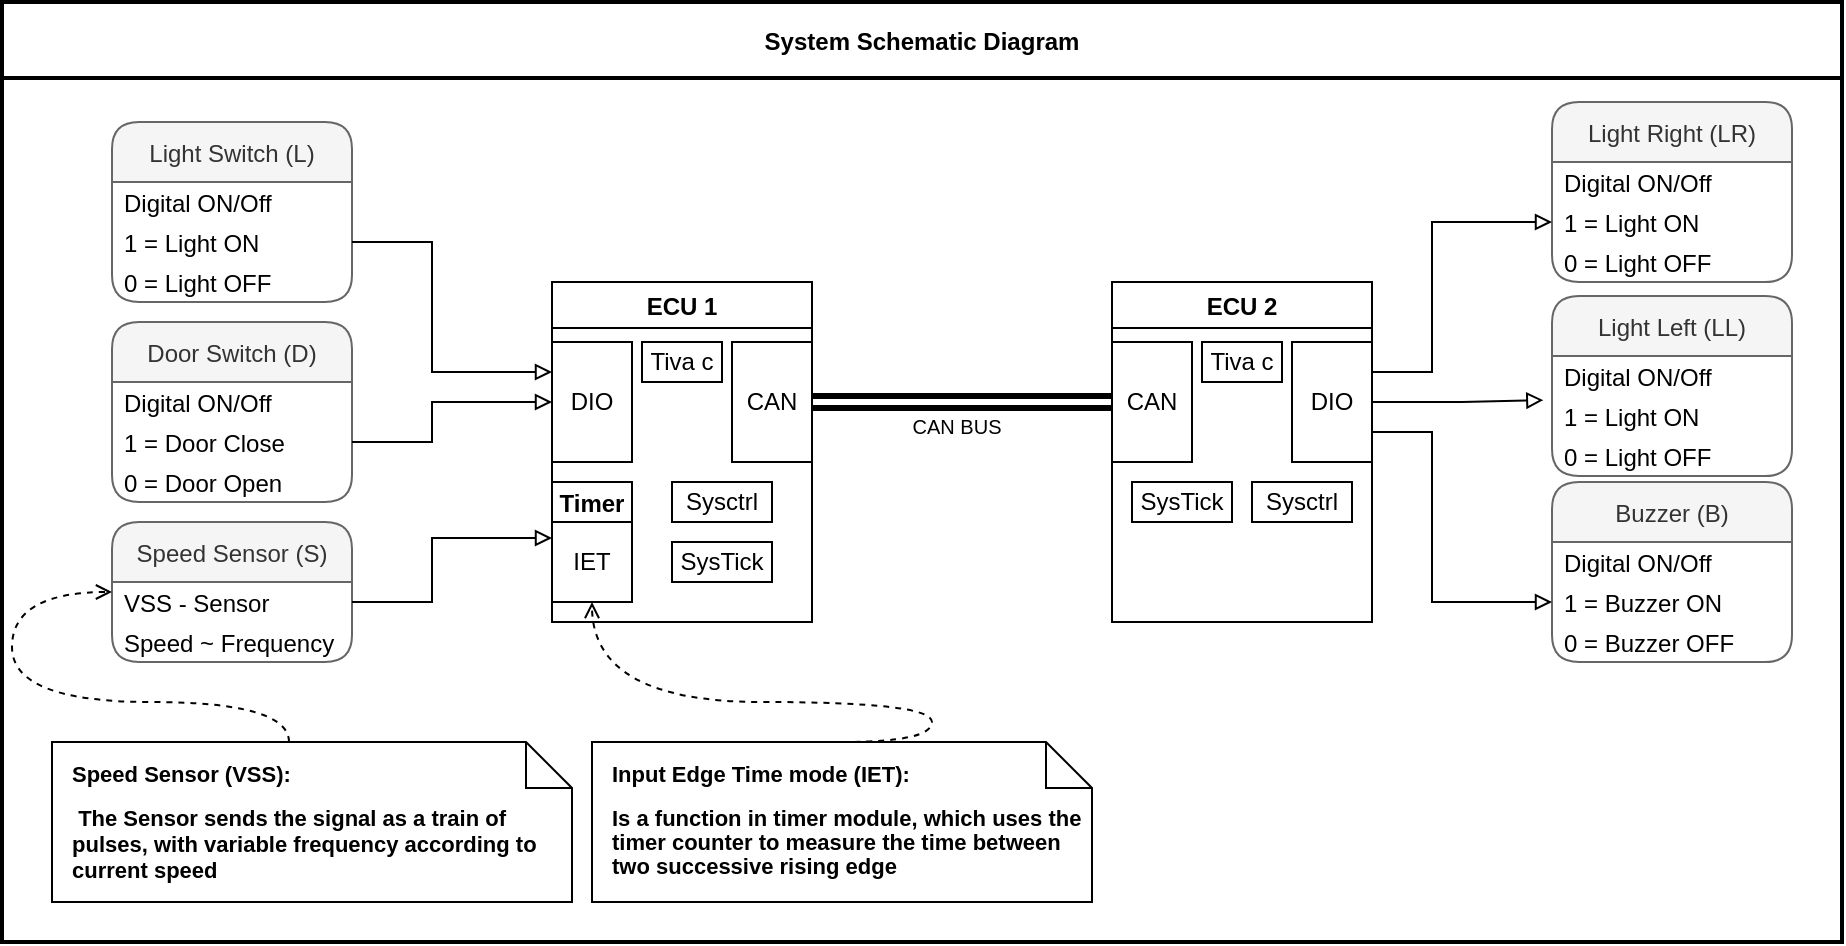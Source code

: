 <mxfile version="20.3.0" type="device" pages="6"><diagram name="System_Diagram" id="90a13364-a465-7bf4-72fc-28e22215d7a0"><mxGraphModel dx="782" dy="505" grid="1" gridSize="10" guides="1" tooltips="1" connect="1" arrows="1" fold="1" page="1" pageScale="1.5" pageWidth="1169" pageHeight="826" background="none" math="0" shadow="0"><root><mxCell id="0" style=";html=1;"/><mxCell id="1" style=";html=1;" parent="0"/><mxCell id="ZNWrGHPJ3zRYy6MAshV5-1" value="System Schematic Diagram" style="swimlane;noLabel=0;connectable=0;allowArrows=1;container=1;collapsible=0;expand=0;autosize=1;deletable=0;startSize=38;strokeWidth=2;" parent="1" vertex="1"><mxGeometry x="10" y="30" width="920" height="470" as="geometry"/></mxCell><mxCell id="A8w7WG_rjHKrOvw02FkJ-2" value="ECU 1" style="swimlane;startSize=23;expand=0;container=1;collapsible=0;" parent="ZNWrGHPJ3zRYy6MAshV5-1" vertex="1"><mxGeometry x="275" y="140" width="130" height="170" as="geometry"><mxRectangle x="660" y="310" width="80" height="30" as="alternateBounds"/></mxGeometry></mxCell><mxCell id="A8w7WG_rjHKrOvw02FkJ-3" value="DIO" style="rounded=0;whiteSpace=wrap;html=1;" parent="A8w7WG_rjHKrOvw02FkJ-2" vertex="1"><mxGeometry y="30" width="40" height="60" as="geometry"/></mxCell><mxCell id="A8w7WG_rjHKrOvw02FkJ-7" value="CAN" style="rounded=0;whiteSpace=wrap;html=1;" parent="A8w7WG_rjHKrOvw02FkJ-2" vertex="1"><mxGeometry x="90" y="30" width="40" height="60" as="geometry"/></mxCell><mxCell id="Fpfd3L6Ty4lBidbjEE7r-1" value="Tiva c" style="rounded=0;whiteSpace=wrap;html=1;" parent="A8w7WG_rjHKrOvw02FkJ-2" vertex="1"><mxGeometry x="45" y="30" width="40" height="20" as="geometry"/></mxCell><mxCell id="Fpfd3L6Ty4lBidbjEE7r-4" value="Timer" style="swimlane;startSize=20;collapsible=0;container=1;portConstraintRotation=0;" parent="A8w7WG_rjHKrOvw02FkJ-2" vertex="1"><mxGeometry y="100" width="40" height="60" as="geometry"/></mxCell><mxCell id="A8w7WG_rjHKrOvw02FkJ-4" value="IET" style="rounded=0;whiteSpace=wrap;html=1;" parent="Fpfd3L6Ty4lBidbjEE7r-4" vertex="1"><mxGeometry y="20" width="40" height="40" as="geometry"/></mxCell><mxCell id="Fpfd3L6Ty4lBidbjEE7r-7" value="Sysctrl" style="rounded=0;whiteSpace=wrap;html=1;" parent="A8w7WG_rjHKrOvw02FkJ-2" vertex="1"><mxGeometry x="60" y="100" width="50" height="20" as="geometry"/></mxCell><mxCell id="Fpfd3L6Ty4lBidbjEE7r-8" value="SysTick" style="rounded=0;whiteSpace=wrap;html=1;" parent="A8w7WG_rjHKrOvw02FkJ-2" vertex="1"><mxGeometry x="60" y="130" width="50" height="20" as="geometry"/></mxCell><mxCell id="A8w7WG_rjHKrOvw02FkJ-10" value="Door Switch (D)" style="swimlane;fontStyle=0;childLayout=stackLayout;horizontal=1;startSize=30;horizontalStack=0;resizeParent=1;resizeParentMax=0;resizeLast=0;collapsible=0;marginBottom=0;fillColor=#f5f5f5;strokeColor=#666666;fontColor=#333333;gradientColor=none;swimlaneLine=1;glass=0;rounded=1;shadow=0;sketch=0;noLabel=0;perimeter=rectanglePerimeter;" parent="ZNWrGHPJ3zRYy6MAshV5-1" vertex="1"><mxGeometry x="55" y="160" width="120" height="90" as="geometry"><mxRectangle x="410" y="360" width="140" height="30" as="alternateBounds"/></mxGeometry></mxCell><mxCell id="A8w7WG_rjHKrOvw02FkJ-11" value="Digital ON/Off" style="text;strokeColor=none;fillColor=none;align=left;verticalAlign=middle;spacingLeft=4;spacingRight=4;overflow=hidden;points=[[0,0.5],[1,0.5]];portConstraint=eastwest;rotatable=0;" parent="A8w7WG_rjHKrOvw02FkJ-10" vertex="1"><mxGeometry y="30" width="120" height="20" as="geometry"/></mxCell><mxCell id="A8w7WG_rjHKrOvw02FkJ-12" value="1 = Door Close" style="text;strokeColor=none;fillColor=none;align=left;verticalAlign=middle;spacingLeft=4;spacingRight=4;overflow=hidden;points=[[0,0.5],[1,0.5]];portConstraint=eastwest;rotatable=0;" parent="A8w7WG_rjHKrOvw02FkJ-10" vertex="1"><mxGeometry y="50" width="120" height="20" as="geometry"/></mxCell><mxCell id="A8w7WG_rjHKrOvw02FkJ-13" value="0 = Door Open" style="text;strokeColor=none;fillColor=none;align=left;verticalAlign=middle;spacingLeft=4;spacingRight=4;overflow=hidden;points=[[0,0.5],[1,0.5]];portConstraint=eastwest;rotatable=0;" parent="A8w7WG_rjHKrOvw02FkJ-10" vertex="1"><mxGeometry y="70" width="120" height="20" as="geometry"/></mxCell><mxCell id="A8w7WG_rjHKrOvw02FkJ-17" value="Light Switch (L)" style="swimlane;fontStyle=0;childLayout=stackLayout;horizontal=1;startSize=30;horizontalStack=0;resizeParent=1;resizeParentMax=0;resizeLast=0;collapsible=0;marginBottom=0;fillColor=#f5f5f5;strokeColor=#666666;fontColor=#333333;gradientColor=none;swimlaneLine=1;glass=0;rounded=1;shadow=0;sketch=0;noLabel=0;perimeter=rectanglePerimeter;" parent="ZNWrGHPJ3zRYy6MAshV5-1" vertex="1"><mxGeometry x="55" y="60" width="120" height="90" as="geometry"><mxRectangle x="410" y="360" width="140" height="30" as="alternateBounds"/></mxGeometry></mxCell><mxCell id="A8w7WG_rjHKrOvw02FkJ-18" value="Digital ON/Off" style="text;strokeColor=none;fillColor=none;align=left;verticalAlign=middle;spacingLeft=4;spacingRight=4;overflow=hidden;points=[[0,0.5],[1,0.5]];portConstraint=eastwest;rotatable=0;" parent="A8w7WG_rjHKrOvw02FkJ-17" vertex="1"><mxGeometry y="30" width="120" height="20" as="geometry"/></mxCell><mxCell id="A8w7WG_rjHKrOvw02FkJ-19" value="1 = Light ON" style="text;strokeColor=none;fillColor=none;align=left;verticalAlign=middle;spacingLeft=4;spacingRight=4;overflow=hidden;points=[[0,0.5],[1,0.5]];portConstraint=eastwest;rotatable=0;" parent="A8w7WG_rjHKrOvw02FkJ-17" vertex="1"><mxGeometry y="50" width="120" height="20" as="geometry"/></mxCell><mxCell id="A8w7WG_rjHKrOvw02FkJ-20" value="0 = Light OFF" style="text;strokeColor=none;fillColor=none;align=left;verticalAlign=middle;spacingLeft=4;spacingRight=4;overflow=hidden;points=[[0,0.5],[1,0.5]];portConstraint=eastwest;rotatable=0;" parent="A8w7WG_rjHKrOvw02FkJ-17" vertex="1"><mxGeometry y="70" width="120" height="20" as="geometry"/></mxCell><mxCell id="A8w7WG_rjHKrOvw02FkJ-21" value="" style="edgeStyle=orthogonalEdgeStyle;rounded=0;orthogonalLoop=1;jettySize=auto;html=1;exitX=1;exitY=0.5;exitDx=0;exitDy=0;entryX=0;entryY=0.25;entryDx=0;entryDy=0;fontSize=7;verticalAlign=middle;endArrow=block;endFill=0;" parent="ZNWrGHPJ3zRYy6MAshV5-1" source="A8w7WG_rjHKrOvw02FkJ-19" target="A8w7WG_rjHKrOvw02FkJ-3" edge="1"><mxGeometry x="0.46" relative="1" as="geometry"><Array as="points"><mxPoint x="215" y="120"/><mxPoint x="215" y="185"/></Array><mxPoint as="offset"/></mxGeometry></mxCell><mxCell id="A8w7WG_rjHKrOvw02FkJ-24" value="Speed Sensor (S)" style="swimlane;fontStyle=0;childLayout=stackLayout;horizontal=1;startSize=30;horizontalStack=0;resizeParent=1;resizeParentMax=0;resizeLast=0;collapsible=0;marginBottom=0;fillColor=#f5f5f5;strokeColor=#666666;fontColor=#333333;gradientColor=none;swimlaneLine=1;glass=0;rounded=1;shadow=0;sketch=0;noLabel=0;perimeter=rectanglePerimeter;" parent="ZNWrGHPJ3zRYy6MAshV5-1" vertex="1"><mxGeometry x="55" y="260" width="120" height="70" as="geometry"><mxRectangle x="410" y="360" width="140" height="30" as="alternateBounds"/></mxGeometry></mxCell><mxCell id="A8w7WG_rjHKrOvw02FkJ-25" value="VSS - Sensor" style="text;strokeColor=none;fillColor=none;align=left;verticalAlign=middle;spacingLeft=4;spacingRight=4;overflow=hidden;points=[[0,0.5],[1,0.5]];portConstraint=eastwest;rotatable=0;" parent="A8w7WG_rjHKrOvw02FkJ-24" vertex="1"><mxGeometry y="30" width="120" height="20" as="geometry"/></mxCell><mxCell id="A8w7WG_rjHKrOvw02FkJ-26" value="Speed ~ Frequency" style="text;strokeColor=none;fillColor=none;align=left;verticalAlign=middle;spacingLeft=4;spacingRight=4;overflow=hidden;points=[[0,0.5],[1,0.5]];portConstraint=eastwest;rotatable=0;" parent="A8w7WG_rjHKrOvw02FkJ-24" vertex="1"><mxGeometry y="50" width="120" height="20" as="geometry"/></mxCell><mxCell id="A8w7WG_rjHKrOvw02FkJ-33" value="ECU 2" style="swimlane;startSize=23;expand=0;container=1;collapsible=0;" parent="ZNWrGHPJ3zRYy6MAshV5-1" vertex="1"><mxGeometry x="555" y="140" width="130" height="170" as="geometry"><mxRectangle x="660" y="310" width="80" height="30" as="alternateBounds"/></mxGeometry></mxCell><mxCell id="A8w7WG_rjHKrOvw02FkJ-38" style="edgeStyle=orthogonalEdgeStyle;rounded=0;orthogonalLoop=1;jettySize=auto;html=1;exitX=0.5;exitY=1;exitDx=0;exitDy=0;" parent="A8w7WG_rjHKrOvw02FkJ-33" edge="1"><mxGeometry relative="1" as="geometry"><mxPoint x="35" y="150" as="sourcePoint"/><mxPoint x="35" y="150" as="targetPoint"/></mxGeometry></mxCell><mxCell id="A8w7WG_rjHKrOvw02FkJ-39" value="CAN" style="rounded=0;whiteSpace=wrap;html=1;" parent="A8w7WG_rjHKrOvw02FkJ-33" vertex="1"><mxGeometry y="30" width="40" height="60" as="geometry"/></mxCell><mxCell id="A8w7WG_rjHKrOvw02FkJ-34" value="DIO" style="rounded=0;whiteSpace=wrap;html=1;" parent="A8w7WG_rjHKrOvw02FkJ-33" vertex="1"><mxGeometry x="90" y="30" width="40" height="60" as="geometry"/></mxCell><mxCell id="Fpfd3L6Ty4lBidbjEE7r-9" value="Tiva c" style="rounded=0;whiteSpace=wrap;html=1;" parent="A8w7WG_rjHKrOvw02FkJ-33" vertex="1"><mxGeometry x="45" y="30" width="40" height="20" as="geometry"/></mxCell><mxCell id="Fpfd3L6Ty4lBidbjEE7r-11" value="Sysctrl" style="rounded=0;whiteSpace=wrap;html=1;" parent="A8w7WG_rjHKrOvw02FkJ-33" vertex="1"><mxGeometry x="70" y="100" width="50" height="20" as="geometry"/></mxCell><mxCell id="Fpfd3L6Ty4lBidbjEE7r-12" value="SysTick" style="rounded=0;whiteSpace=wrap;html=1;" parent="A8w7WG_rjHKrOvw02FkJ-33" vertex="1"><mxGeometry x="10" y="100" width="50" height="20" as="geometry"/></mxCell><mxCell id="A8w7WG_rjHKrOvw02FkJ-40" value="CAN BUS" style="edgeStyle=orthogonalEdgeStyle;rounded=0;orthogonalLoop=1;jettySize=auto;html=1;fontSize=10;endArrow=block;endFill=0;shape=link;strokeWidth=3;verticalAlign=top;exitX=1;exitY=0.5;exitDx=0;exitDy=0;entryX=0;entryY=0.5;entryDx=0;entryDy=0;" parent="ZNWrGHPJ3zRYy6MAshV5-1" source="A8w7WG_rjHKrOvw02FkJ-7" target="A8w7WG_rjHKrOvw02FkJ-39" edge="1"><mxGeometry x="-0.048" relative="1" as="geometry"><mxPoint x="425" y="200" as="sourcePoint"/><mxPoint x="595" y="200" as="targetPoint"/><mxPoint as="offset"/></mxGeometry></mxCell><mxCell id="A8w7WG_rjHKrOvw02FkJ-43" value="Light Right (LR)" style="swimlane;fontStyle=0;childLayout=stackLayout;horizontal=1;startSize=30;horizontalStack=0;resizeParent=1;resizeParentMax=0;resizeLast=0;collapsible=0;marginBottom=0;fillColor=#f5f5f5;strokeColor=#666666;fontColor=#333333;gradientColor=none;swimlaneLine=1;glass=0;rounded=1;shadow=0;sketch=0;noLabel=0;perimeter=rectanglePerimeter;" parent="ZNWrGHPJ3zRYy6MAshV5-1" vertex="1"><mxGeometry x="775" y="50" width="120" height="90" as="geometry"><mxRectangle x="410" y="360" width="140" height="30" as="alternateBounds"/></mxGeometry></mxCell><mxCell id="A8w7WG_rjHKrOvw02FkJ-44" value="Digital ON/Off" style="text;strokeColor=none;fillColor=none;align=left;verticalAlign=middle;spacingLeft=4;spacingRight=4;overflow=hidden;points=[[0,0.5],[1,0.5]];portConstraint=eastwest;rotatable=0;" parent="A8w7WG_rjHKrOvw02FkJ-43" vertex="1"><mxGeometry y="30" width="120" height="20" as="geometry"/></mxCell><mxCell id="A8w7WG_rjHKrOvw02FkJ-45" value="1 = Light ON" style="text;strokeColor=none;fillColor=none;align=left;verticalAlign=middle;spacingLeft=4;spacingRight=4;overflow=hidden;points=[[0,0.5],[1,0.5]];portConstraint=eastwest;rotatable=0;" parent="A8w7WG_rjHKrOvw02FkJ-43" vertex="1"><mxGeometry y="50" width="120" height="20" as="geometry"/></mxCell><mxCell id="A8w7WG_rjHKrOvw02FkJ-46" value="0 = Light OFF" style="text;strokeColor=none;fillColor=none;align=left;verticalAlign=middle;spacingLeft=4;spacingRight=4;overflow=hidden;points=[[0,0.5],[1,0.5]];portConstraint=eastwest;rotatable=0;" parent="A8w7WG_rjHKrOvw02FkJ-43" vertex="1"><mxGeometry y="70" width="120" height="20" as="geometry"/></mxCell><mxCell id="A8w7WG_rjHKrOvw02FkJ-47" value="Light Left (LL)" style="swimlane;fontStyle=0;childLayout=stackLayout;horizontal=1;startSize=30;horizontalStack=0;resizeParent=1;resizeParentMax=0;resizeLast=0;collapsible=0;marginBottom=0;fillColor=#f5f5f5;strokeColor=#666666;fontColor=#333333;gradientColor=none;swimlaneLine=1;glass=0;rounded=1;shadow=0;sketch=0;noLabel=0;perimeter=rectanglePerimeter;" parent="ZNWrGHPJ3zRYy6MAshV5-1" vertex="1"><mxGeometry x="775" y="147" width="120" height="90" as="geometry"><mxRectangle x="410" y="360" width="140" height="30" as="alternateBounds"/></mxGeometry></mxCell><mxCell id="A8w7WG_rjHKrOvw02FkJ-48" value="Digital ON/Off" style="text;strokeColor=none;fillColor=none;align=left;verticalAlign=middle;spacingLeft=4;spacingRight=4;overflow=hidden;points=[[0,0.5],[1,0.5]];portConstraint=eastwest;rotatable=0;" parent="A8w7WG_rjHKrOvw02FkJ-47" vertex="1"><mxGeometry y="30" width="120" height="20" as="geometry"/></mxCell><mxCell id="A8w7WG_rjHKrOvw02FkJ-49" value="1 = Light ON" style="text;strokeColor=none;fillColor=none;align=left;verticalAlign=middle;spacingLeft=4;spacingRight=4;overflow=hidden;points=[[0,0.5],[1,0.5]];portConstraint=eastwest;rotatable=0;" parent="A8w7WG_rjHKrOvw02FkJ-47" vertex="1"><mxGeometry y="50" width="120" height="20" as="geometry"/></mxCell><mxCell id="A8w7WG_rjHKrOvw02FkJ-50" value="0 = Light OFF" style="text;strokeColor=none;fillColor=none;align=left;verticalAlign=middle;spacingLeft=4;spacingRight=4;overflow=hidden;points=[[0,0.5],[1,0.5]];portConstraint=eastwest;rotatable=0;" parent="A8w7WG_rjHKrOvw02FkJ-47" vertex="1"><mxGeometry y="70" width="120" height="20" as="geometry"/></mxCell><mxCell id="A8w7WG_rjHKrOvw02FkJ-51" value="Buzzer (B)" style="swimlane;fontStyle=0;childLayout=stackLayout;horizontal=1;startSize=30;horizontalStack=0;resizeParent=1;resizeParentMax=0;resizeLast=0;collapsible=0;marginBottom=0;fillColor=#f5f5f5;strokeColor=#666666;fontColor=#333333;gradientColor=none;swimlaneLine=1;glass=0;rounded=1;shadow=0;sketch=0;noLabel=0;perimeter=rectanglePerimeter;" parent="ZNWrGHPJ3zRYy6MAshV5-1" vertex="1"><mxGeometry x="775" y="240" width="120" height="90" as="geometry"><mxRectangle x="410" y="360" width="140" height="30" as="alternateBounds"/></mxGeometry></mxCell><mxCell id="A8w7WG_rjHKrOvw02FkJ-52" value="Digital ON/Off" style="text;strokeColor=none;fillColor=none;align=left;verticalAlign=middle;spacingLeft=4;spacingRight=4;overflow=hidden;points=[[0,0.5],[1,0.5]];portConstraint=eastwest;rotatable=0;" parent="A8w7WG_rjHKrOvw02FkJ-51" vertex="1"><mxGeometry y="30" width="120" height="20" as="geometry"/></mxCell><mxCell id="A8w7WG_rjHKrOvw02FkJ-53" value="1 = Buzzer ON" style="text;strokeColor=none;fillColor=none;align=left;verticalAlign=middle;spacingLeft=4;spacingRight=4;overflow=hidden;points=[[0,0.5],[1,0.5]];portConstraint=eastwest;rotatable=0;" parent="A8w7WG_rjHKrOvw02FkJ-51" vertex="1"><mxGeometry y="50" width="120" height="20" as="geometry"/></mxCell><mxCell id="A8w7WG_rjHKrOvw02FkJ-54" value="0 = Buzzer OFF" style="text;strokeColor=none;fillColor=none;align=left;verticalAlign=middle;spacingLeft=4;spacingRight=4;overflow=hidden;points=[[0,0.5],[1,0.5]];portConstraint=eastwest;rotatable=0;" parent="A8w7WG_rjHKrOvw02FkJ-51" vertex="1"><mxGeometry y="70" width="120" height="20" as="geometry"/></mxCell><mxCell id="A8w7WG_rjHKrOvw02FkJ-55" style="edgeStyle=orthogonalEdgeStyle;rounded=0;orthogonalLoop=1;jettySize=auto;html=1;exitX=1;exitY=0.25;exitDx=0;exitDy=0;entryX=0;entryY=0.5;entryDx=0;entryDy=0;strokeWidth=1;fontSize=10;endArrow=block;endFill=0;" parent="ZNWrGHPJ3zRYy6MAshV5-1" source="A8w7WG_rjHKrOvw02FkJ-34" target="A8w7WG_rjHKrOvw02FkJ-45" edge="1"><mxGeometry relative="1" as="geometry"><Array as="points"><mxPoint x="715" y="185"/><mxPoint x="715" y="110"/></Array></mxGeometry></mxCell><mxCell id="A8w7WG_rjHKrOvw02FkJ-56" style="edgeStyle=orthogonalEdgeStyle;rounded=0;orthogonalLoop=1;jettySize=auto;html=1;exitX=1;exitY=0.5;exitDx=0;exitDy=0;entryX=-0.036;entryY=0.104;entryDx=0;entryDy=0;entryPerimeter=0;strokeWidth=1;fontSize=10;endArrow=block;endFill=0;" parent="ZNWrGHPJ3zRYy6MAshV5-1" source="A8w7WG_rjHKrOvw02FkJ-34" target="A8w7WG_rjHKrOvw02FkJ-49" edge="1"><mxGeometry relative="1" as="geometry"/></mxCell><mxCell id="A8w7WG_rjHKrOvw02FkJ-57" style="edgeStyle=orthogonalEdgeStyle;rounded=0;orthogonalLoop=1;jettySize=auto;html=1;exitX=1;exitY=0.75;exitDx=0;exitDy=0;entryX=0;entryY=0.5;entryDx=0;entryDy=0;strokeWidth=1;fontSize=10;endArrow=block;endFill=0;" parent="ZNWrGHPJ3zRYy6MAshV5-1" source="A8w7WG_rjHKrOvw02FkJ-34" target="A8w7WG_rjHKrOvw02FkJ-53" edge="1"><mxGeometry relative="1" as="geometry"><Array as="points"><mxPoint x="715" y="215"/><mxPoint x="715" y="300"/></Array></mxGeometry></mxCell><mxCell id="A8w7WG_rjHKrOvw02FkJ-58" style="edgeStyle=orthogonalEdgeStyle;rounded=0;orthogonalLoop=1;jettySize=auto;html=1;exitX=1;exitY=0.5;exitDx=0;exitDy=0;entryX=0;entryY=0.5;entryDx=0;entryDy=0;strokeWidth=1;fontSize=10;endArrow=block;endFill=0;" parent="ZNWrGHPJ3zRYy6MAshV5-1" source="A8w7WG_rjHKrOvw02FkJ-12" target="A8w7WG_rjHKrOvw02FkJ-3" edge="1"><mxGeometry relative="1" as="geometry"><Array as="points"><mxPoint x="215" y="220"/><mxPoint x="215" y="200"/></Array></mxGeometry></mxCell><mxCell id="A8w7WG_rjHKrOvw02FkJ-59" style="edgeStyle=orthogonalEdgeStyle;rounded=0;orthogonalLoop=1;jettySize=auto;html=1;exitX=1;exitY=0.5;exitDx=0;exitDy=0;strokeWidth=1;fontSize=10;endArrow=block;endFill=0;" parent="ZNWrGHPJ3zRYy6MAshV5-1" source="A8w7WG_rjHKrOvw02FkJ-25" edge="1"><mxGeometry relative="1" as="geometry"><Array as="points"><mxPoint x="215" y="300"/><mxPoint x="215" y="268"/></Array><mxPoint x="275" y="268" as="targetPoint"/></mxGeometry></mxCell><mxCell id="A8w7WG_rjHKrOvw02FkJ-72" style="edgeStyle=orthogonalEdgeStyle;curved=1;rounded=0;orthogonalLoop=1;jettySize=auto;html=1;exitX=0;exitY=0;exitDx=118.5;exitDy=0;exitPerimeter=0;entryX=0;entryY=0.5;entryDx=0;entryDy=0;strokeWidth=1;fontSize=11;endArrow=open;endFill=0;dashed=1;" parent="ZNWrGHPJ3zRYy6MAshV5-1" source="A8w7WG_rjHKrOvw02FkJ-67" target="A8w7WG_rjHKrOvw02FkJ-24" edge="1"><mxGeometry relative="1" as="geometry"/></mxCell><mxCell id="A8w7WG_rjHKrOvw02FkJ-67" value="&lt;p style=&quot;margin: 10px 0px 0px 10px; text-align: left; line-height: 1.1; font-size: 11px;&quot;&gt;&lt;b style=&quot;font-size: 11px;&quot;&gt;Speed Sensor (VSS):&lt;/b&gt;&lt;/p&gt;&lt;p style=&quot;margin: 10px 0px 0px 10px; text-align: left; font-size: 11px;&quot;&gt;&lt;b style=&quot;font-size: 11px;&quot;&gt;&amp;nbsp;&lt;/b&gt;&lt;b style=&quot;font-size: 11px;&quot;&gt;The Sensor sends the signal as a train of pulses,&amp;nbsp;&lt;/b&gt;&lt;b style=&quot;font-size: 11px;&quot;&gt;with variable frequency according to current speed&lt;/b&gt;&lt;/p&gt;" style="shape=note;size=23;spacingLeft=3;html=1;overflow=fill;rounded=1;shadow=0;glass=0;sketch=0;fontSize=11;gradientColor=none;verticalAlign=middle;labelPosition=center;verticalLabelPosition=middle;align=center;labelBackgroundColor=none;labelBorderColor=none;spacing=-2;whiteSpace=wrap;" parent="ZNWrGHPJ3zRYy6MAshV5-1" vertex="1"><mxGeometry x="25" y="370" width="260" height="80" as="geometry"/></mxCell><mxCell id="Fpfd3L6Ty4lBidbjEE7r-3" style="edgeStyle=orthogonalEdgeStyle;rounded=0;orthogonalLoop=1;jettySize=auto;html=1;exitX=0.5;exitY=0;exitDx=0;exitDy=0;exitPerimeter=0;dashed=1;endArrow=open;endFill=0;curved=1;entryX=0.5;entryY=1;entryDx=0;entryDy=0;" parent="ZNWrGHPJ3zRYy6MAshV5-1" source="Fpfd3L6Ty4lBidbjEE7r-2" target="Fpfd3L6Ty4lBidbjEE7r-4" edge="1"><mxGeometry relative="1" as="geometry"><mxPoint x="255" y="340" as="targetPoint"/><Array as="points"><mxPoint x="465" y="370"/><mxPoint x="465" y="350"/><mxPoint x="295" y="350"/></Array></mxGeometry></mxCell><mxCell id="Fpfd3L6Ty4lBidbjEE7r-2" value="&lt;p style=&quot;margin: 10px 0px 0px 10px; text-align: left; line-height: 1.1; font-size: 11px;&quot;&gt;&lt;b&gt;Input Edge Time mode (IET):&lt;/b&gt;&lt;/p&gt;&lt;p style=&quot;margin: 10px 0px 0px 10px; text-align: left; line-height: 1.1;&quot;&gt;&lt;b style=&quot;font-size: 11px;&quot;&gt;Is a function in timer module, which uses the timer counter to measure the time between two &lt;/b&gt;&lt;b&gt;successive&lt;/b&gt;&lt;b style=&quot;font-size: 11px;&quot;&gt;&amp;nbsp;rising edge&lt;/b&gt;&lt;/p&gt;" style="shape=note;size=23;spacingLeft=3;html=1;overflow=fill;rounded=1;shadow=0;glass=0;sketch=0;fontSize=11;gradientColor=none;verticalAlign=middle;labelPosition=center;verticalLabelPosition=middle;align=center;labelBackgroundColor=none;labelBorderColor=none;spacing=-2;whiteSpace=wrap;" parent="ZNWrGHPJ3zRYy6MAshV5-1" vertex="1"><mxGeometry x="295" y="370" width="250" height="80" as="geometry"/></mxCell></root></mxGraphModel></diagram><diagram id="8CifrJ-rbBCg5n30k8oZ" name="ECU 1 Layered Arch"><mxGraphModel dx="782" dy="505" grid="1" gridSize="10" guides="1" tooltips="1" connect="1" arrows="1" fold="1" page="1" pageScale="1" pageWidth="850" pageHeight="1100" math="0" shadow="0"><root><mxCell id="0"/><mxCell id="1" parent="0"/><mxCell id="WoBxk1IWm3NX0xaHKuoQ-33" value="" style="rounded=1;whiteSpace=wrap;html=1;shadow=0;strokeColor=#000000;strokeWidth=0;fillColor=#D62BD6;" parent="1" vertex="1"><mxGeometry x="200" y="260" width="500" height="60" as="geometry"/></mxCell><mxCell id="WoBxk1IWm3NX0xaHKuoQ-34" value="" style="group" parent="1" connectable="0" vertex="1"><mxGeometry x="75" y="28" width="256" height="299" as="geometry"/></mxCell><mxCell id="WoBxk1IWm3NX0xaHKuoQ-14" value="" style="rounded=1;whiteSpace=wrap;html=1;fillColor=#2424FF;container=1;strokeColor=#3333FF;collapsible=0;" parent="WoBxk1IWm3NX0xaHKuoQ-34" vertex="1"><mxGeometry x="110" y="82.48" width="130" height="67.52" as="geometry"/></mxCell><mxCell id="Cly-kPPVg5lg6ybZ5XiP-1" value="Comm. Mngr." style="rounded=1;whiteSpace=wrap;html=1;shadow=0;strokeWidth=0;fillColor=#E1D5E7;" parent="WoBxk1IWm3NX0xaHKuoQ-14" vertex="1"><mxGeometry x="27.5" y="18.644" width="75" height="30.233" as="geometry"/></mxCell><mxCell id="WoBxk1IWm3NX0xaHKuoQ-15" value="" style="rounded=1;whiteSpace=wrap;html=1;fillColor=#2424FF;strokeColor=#3333FF;" parent="WoBxk1IWm3NX0xaHKuoQ-34" vertex="1"><mxGeometry width="120" height="299" as="geometry"/></mxCell><mxCell id="eCY-jCSCKSc0cC5Uzfkv-7" value="Service" style="rounded=1;whiteSpace=wrap;html=1;shadow=0;strokeWidth=0;fillColor=#808080;" parent="WoBxk1IWm3NX0xaHKuoQ-34" vertex="1"><mxGeometry y="278.379" width="60" height="20.621" as="geometry"/></mxCell><mxCell id="Cly-kPPVg5lg6ybZ5XiP-3" value="RTOS" style="rounded=1;whiteSpace=wrap;html=1;shadow=0;strokeWidth=0;fillColor=#E1D5E7;" parent="WoBxk1IWm3NX0xaHKuoQ-34" vertex="1"><mxGeometry x="30" y="39.179" width="60" height="197.959" as="geometry"/></mxCell><mxCell id="WoBxk1IWm3NX0xaHKuoQ-37" value="" style="rounded=1;whiteSpace=wrap;html=1;shadow=0;strokeColor=#000000;strokeWidth=0;fillColor=#93D154;container=1;collapsible=0;" parent="1" vertex="1"><mxGeometry x="201" y="32" width="499" height="73" as="geometry"/></mxCell><mxCell id="Cly-kPPVg5lg6ybZ5XiP-19" value="Bus Sender" style="rounded=1;whiteSpace=wrap;html=1;shadow=0;strokeWidth=0;fillColor=#E6FFCC;" parent="WoBxk1IWm3NX0xaHKuoQ-37" vertex="1"><mxGeometry x="20" y="17.25" width="118" height="30.75" as="geometry"/></mxCell><mxCell id="Cly-kPPVg5lg6ybZ5XiP-21" value="Speed Monitor" style="rounded=1;whiteSpace=wrap;html=1;shadow=0;strokeWidth=0;fillColor=#E6FFCC;" parent="WoBxk1IWm3NX0xaHKuoQ-37" vertex="1"><mxGeometry x="147" y="17.25" width="110" height="30.75" as="geometry"/></mxCell><mxCell id="Cly-kPPVg5lg6ybZ5XiP-22" value="Light Monitor" style="rounded=1;whiteSpace=wrap;html=1;shadow=0;strokeWidth=0;fillColor=#E6FFCC;" parent="WoBxk1IWm3NX0xaHKuoQ-37" vertex="1"><mxGeometry x="263" y="17.25" width="110" height="30.75" as="geometry"/></mxCell><mxCell id="Cly-kPPVg5lg6ybZ5XiP-23" value="Door Monitor" style="rounded=1;whiteSpace=wrap;html=1;shadow=0;strokeWidth=0;fillColor=#E6FFCC;" parent="WoBxk1IWm3NX0xaHKuoQ-37" vertex="1"><mxGeometry x="379" y="17.25" width="110" height="30.75" as="geometry"/></mxCell><mxCell id="WoBxk1IWm3NX0xaHKuoQ-48" value="MCAL" style="rounded=1;whiteSpace=wrap;html=1;shadow=0;strokeWidth=0;fillColor=#999999;" parent="1" vertex="1"><mxGeometry x="200" y="300" width="60" height="20" as="geometry"/></mxCell><mxCell id="WoBxk1IWm3NX0xaHKuoQ-49" value="" style="group" parent="1" connectable="0" vertex="1"><mxGeometry x="202" y="110" width="500" height="145" as="geometry"/></mxCell><mxCell id="WoBxk1IWm3NX0xaHKuoQ-35" value="" style="rounded=1;whiteSpace=wrap;html=1;shadow=0;strokeColor=#7EA6E0;strokeWidth=0;fillColor=#7EA6E0;" parent="WoBxk1IWm3NX0xaHKuoQ-49" vertex="1"><mxGeometry y="72" width="500" height="73" as="geometry"/></mxCell><mxCell id="WoBxk1IWm3NX0xaHKuoQ-36" value="" style="rounded=1;whiteSpace=wrap;html=1;shadow=0;strokeColor=#7EA6E0;strokeWidth=0;fillColor=#7EA6E0;" parent="WoBxk1IWm3NX0xaHKuoQ-49" vertex="1"><mxGeometry x="116.858" width="383.142" height="90" as="geometry"/></mxCell><mxCell id="WoBxk1IWm3NX0xaHKuoQ-39" value="On-Board" style="rounded=1;whiteSpace=wrap;html=1;shadow=0;strokeWidth=0;fillColor=#808080;" parent="WoBxk1IWm3NX0xaHKuoQ-49" vertex="1"><mxGeometry x="1.916" y="123" width="57.471" height="20" as="geometry"/></mxCell><mxCell id="Cly-kPPVg5lg6ybZ5XiP-6" value="Comm. Handler" style="rounded=1;whiteSpace=wrap;html=1;shadow=0;strokeWidth=0;fillColor=#D5E8D4;" parent="WoBxk1IWm3NX0xaHKuoQ-49" vertex="1"><mxGeometry x="67.05" y="86.75" width="95.785" height="43.5" as="geometry"/></mxCell><mxCell id="Cly-kPPVg5lg6ybZ5XiP-8" value="Door Sensor" style="rounded=1;whiteSpace=wrap;html=1;shadow=0;strokeWidth=0;fillColor=#D5E8D4;" parent="WoBxk1IWm3NX0xaHKuoQ-49" vertex="1"><mxGeometry x="134.1" y="23.25" width="95.785" height="43.5" as="geometry"/></mxCell><mxCell id="Cly-kPPVg5lg6ybZ5XiP-9" value="Light Switch" style="rounded=1;whiteSpace=wrap;html=1;shadow=0;strokeWidth=0;fillColor=#D5E8D4;" parent="WoBxk1IWm3NX0xaHKuoQ-49" vertex="1"><mxGeometry x="249.042" y="23.25" width="95.785" height="43.5" as="geometry"/></mxCell><mxCell id="Cly-kPPVg5lg6ybZ5XiP-10" value="SysCTRL Interface" style="rounded=1;whiteSpace=wrap;html=1;shadow=0;strokeWidth=0;fillColor=#D5E8D4;" parent="WoBxk1IWm3NX0xaHKuoQ-49" vertex="1"><mxGeometry x="191.571" y="86.75" width="95.785" height="43.5" as="geometry"/></mxCell><mxCell id="Cly-kPPVg5lg6ybZ5XiP-11" value="Speed Sensor" style="rounded=1;whiteSpace=wrap;html=1;shadow=0;strokeWidth=0;fillColor=#D5E8D4;" parent="WoBxk1IWm3NX0xaHKuoQ-49" vertex="1"><mxGeometry x="363.985" y="23.25" width="95.785" height="43.5" as="geometry"/></mxCell><mxCell id="Cly-kPPVg5lg6ybZ5XiP-12" value="CAN Interface" style="rounded=1;whiteSpace=wrap;html=1;shadow=0;strokeWidth=0;fillColor=#D5E8D4;" parent="WoBxk1IWm3NX0xaHKuoQ-49" vertex="1"><mxGeometry x="316.092" y="86.75" width="95.785" height="43.5" as="geometry"/></mxCell><mxCell id="eCY-jCSCKSc0cC5Uzfkv-6" value="Application" style="rounded=1;whiteSpace=wrap;html=1;shadow=0;strokeWidth=0;fillColor=#808080;" parent="1" vertex="1"><mxGeometry x="201" y="85" width="60" height="20" as="geometry"/></mxCell><mxCell id="eCY-jCSCKSc0cC5Uzfkv-1" value="DIO" style="rounded=1;whiteSpace=wrap;html=1;shadow=0;strokeWidth=0;fillColor=#F8CECC;" parent="1" vertex="1"><mxGeometry x="270" y="275" width="62" height="30" as="geometry"/></mxCell><mxCell id="eCY-jCSCKSc0cC5Uzfkv-12" value="IET" style="rounded=1;whiteSpace=wrap;html=1;shadow=0;strokeWidth=0;fillColor=#F8CECC;" parent="1" vertex="1"><mxGeometry x="340" y="275" width="80" height="30" as="geometry"/></mxCell><mxCell id="dBCzgM60AYk6jEx6DZM9-2" value="CAN" style="rounded=1;whiteSpace=wrap;html=1;shadow=0;strokeWidth=0;fillColor=#F8CECC;" parent="1" vertex="1"><mxGeometry x="430" y="275" width="80" height="30" as="geometry"/></mxCell><mxCell id="dBCzgM60AYk6jEx6DZM9-3" value="SysTick" style="rounded=1;whiteSpace=wrap;html=1;shadow=0;strokeWidth=0;fillColor=#F8CECC;" parent="1" vertex="1"><mxGeometry x="520" y="275" width="80" height="30" as="geometry"/></mxCell><mxCell id="dBCzgM60AYk6jEx6DZM9-4" value="SysCTRL" style="rounded=1;whiteSpace=wrap;html=1;shadow=0;strokeWidth=0;fillColor=#F8CECC;" parent="1" vertex="1"><mxGeometry x="610" y="275" width="80" height="30" as="geometry"/></mxCell><mxCell id="Cly-kPPVg5lg6ybZ5XiP-24" value="" style="rounded=1;whiteSpace=wrap;html=1;shadow=0;strokeColor=#7EA6E0;strokeWidth=0;fillColor=#FFFF99;container=1;collapsible=0;" parent="1" vertex="1"><mxGeometry x="710" y="32" width="100" height="293" as="geometry"/></mxCell><mxCell id="Cly-kPPVg5lg6ybZ5XiP-25" value="Library" style="rounded=1;whiteSpace=wrap;html=1;shadow=0;strokeWidth=0;fillColor=#808080;" parent="Cly-kPPVg5lg6ybZ5XiP-24" vertex="1"><mxGeometry x="-0.004" y="273" width="57.471" height="20" as="geometry"/></mxCell><mxCell id="Cly-kPPVg5lg6ybZ5XiP-27" value="Std. &lt;br&gt;Types" style="rounded=1;whiteSpace=wrap;html=1;shadow=0;strokeWidth=0;fillColor=#FFFFCC;" parent="Cly-kPPVg5lg6ybZ5XiP-24" vertex="1"><mxGeometry x="10" y="18" width="80" height="82" as="geometry"/></mxCell><mxCell id="Cly-kPPVg5lg6ybZ5XiP-26" value="Common Macros" style="rounded=1;whiteSpace=wrap;html=1;shadow=0;strokeWidth=0;fillColor=#FFFFCC;" parent="Cly-kPPVg5lg6ybZ5XiP-24" vertex="1"><mxGeometry x="10" y="148" width="80" height="80" as="geometry"/></mxCell></root></mxGraphModel></diagram><diagram name="ECU 2 Layered Arch" id="5Nlv2CIkm-w-Ixw4tdCE"><mxGraphModel dx="782" dy="505" grid="1" gridSize="10" guides="1" tooltips="1" connect="1" arrows="1" fold="1" page="1" pageScale="1" pageWidth="850" pageHeight="1100" math="0" shadow="0"><root><mxCell id="7tgwti9Ro2vJkld2iCmb-0"/><mxCell id="7tgwti9Ro2vJkld2iCmb-1" parent="7tgwti9Ro2vJkld2iCmb-0"/><mxCell id="7tgwti9Ro2vJkld2iCmb-2" value="" style="rounded=1;whiteSpace=wrap;html=1;shadow=0;strokeColor=#000000;strokeWidth=0;fillColor=#FF33FF;" parent="7tgwti9Ro2vJkld2iCmb-1" vertex="1"><mxGeometry x="200" y="260" width="410" height="60" as="geometry"/></mxCell><mxCell id="7tgwti9Ro2vJkld2iCmb-3" value="" style="group" parent="7tgwti9Ro2vJkld2iCmb-1" vertex="1" connectable="0"><mxGeometry x="75" y="28" width="256" height="299" as="geometry"/></mxCell><mxCell id="7tgwti9Ro2vJkld2iCmb-4" value="" style="rounded=1;whiteSpace=wrap;html=1;fillColor=#2424FF;container=1;strokeColor=#3333FF;collapsible=0;" parent="7tgwti9Ro2vJkld2iCmb-3" vertex="1"><mxGeometry x="110" y="82.48" width="130" height="67.52" as="geometry"/></mxCell><mxCell id="7tgwti9Ro2vJkld2iCmb-5" value="Comm. Mngr." style="rounded=1;whiteSpace=wrap;html=1;shadow=0;strokeWidth=0;fillColor=#E1D5E7;" parent="7tgwti9Ro2vJkld2iCmb-4" vertex="1"><mxGeometry x="27.5" y="18.644" width="75" height="30.233" as="geometry"/></mxCell><mxCell id="7tgwti9Ro2vJkld2iCmb-6" value="" style="rounded=1;whiteSpace=wrap;html=1;fillColor=#2424FF;strokeColor=#3333FF;" parent="7tgwti9Ro2vJkld2iCmb-3" vertex="1"><mxGeometry width="120" height="299" as="geometry"/></mxCell><mxCell id="7tgwti9Ro2vJkld2iCmb-7" value="Service" style="rounded=1;whiteSpace=wrap;html=1;shadow=0;strokeWidth=0;fillColor=#808080;" parent="7tgwti9Ro2vJkld2iCmb-3" vertex="1"><mxGeometry y="278.379" width="60" height="20.621" as="geometry"/></mxCell><mxCell id="7tgwti9Ro2vJkld2iCmb-8" value="RTOS" style="rounded=1;whiteSpace=wrap;html=1;shadow=0;strokeWidth=0;fillColor=#E1D5E7;" parent="7tgwti9Ro2vJkld2iCmb-3" vertex="1"><mxGeometry x="30" y="39.179" width="60" height="197.959" as="geometry"/></mxCell><mxCell id="7tgwti9Ro2vJkld2iCmb-9" value="" style="rounded=1;whiteSpace=wrap;html=1;shadow=0;strokeColor=#000000;strokeWidth=0;fillColor=#B3FF66;container=1;collapsible=0;" parent="7tgwti9Ro2vJkld2iCmb-1" vertex="1"><mxGeometry x="201" y="32" width="409" height="73" as="geometry"/></mxCell><mxCell id="7tgwti9Ro2vJkld2iCmb-10" value="Bus Receiver" style="rounded=1;whiteSpace=wrap;html=1;shadow=0;strokeWidth=0;fillColor=#E6FFCC;" parent="7tgwti9Ro2vJkld2iCmb-9" vertex="1"><mxGeometry x="25.0" y="14" width="118" height="30.75" as="geometry"/></mxCell><mxCell id="7tgwti9Ro2vJkld2iCmb-11" value="Buzzer Logic" style="rounded=1;whiteSpace=wrap;html=1;shadow=0;strokeWidth=0;fillColor=#E6FFCC;" parent="7tgwti9Ro2vJkld2iCmb-9" vertex="1"><mxGeometry x="159" y="14" width="110" height="30.75" as="geometry"/></mxCell><mxCell id="7tgwti9Ro2vJkld2iCmb-12" value="Light Logic" style="rounded=1;whiteSpace=wrap;html=1;shadow=0;strokeWidth=0;fillColor=#E6FFCC;" parent="7tgwti9Ro2vJkld2iCmb-9" vertex="1"><mxGeometry x="279" y="14" width="110" height="30.75" as="geometry"/></mxCell><mxCell id="7tgwti9Ro2vJkld2iCmb-14" value="MCAL" style="rounded=1;whiteSpace=wrap;html=1;shadow=0;strokeWidth=0;fillColor=#999999;" parent="7tgwti9Ro2vJkld2iCmb-1" vertex="1"><mxGeometry x="200" y="300" width="60" height="20" as="geometry"/></mxCell><mxCell id="7tgwti9Ro2vJkld2iCmb-15" value="" style="group" parent="7tgwti9Ro2vJkld2iCmb-1" vertex="1" connectable="0"><mxGeometry x="202" y="110" width="500" height="145" as="geometry"/></mxCell><mxCell id="7tgwti9Ro2vJkld2iCmb-16" value="" style="rounded=1;whiteSpace=wrap;html=1;shadow=0;strokeColor=#7EA6E0;strokeWidth=0;fillColor=#7EA6E0;" parent="7tgwti9Ro2vJkld2iCmb-15" vertex="1"><mxGeometry y="72" width="410" height="73" as="geometry"/></mxCell><mxCell id="7tgwti9Ro2vJkld2iCmb-17" value="" style="rounded=1;whiteSpace=wrap;html=1;shadow=0;strokeColor=#7EA6E0;strokeWidth=0;fillColor=#7EA6E0;" parent="7tgwti9Ro2vJkld2iCmb-15" vertex="1"><mxGeometry x="116.86" width="293.14" height="90" as="geometry"/></mxCell><mxCell id="7tgwti9Ro2vJkld2iCmb-18" value="On-Board" style="rounded=1;whiteSpace=wrap;html=1;shadow=0;strokeWidth=0;fillColor=#808080;" parent="7tgwti9Ro2vJkld2iCmb-15" vertex="1"><mxGeometry x="1.916" y="123" width="57.471" height="20" as="geometry"/></mxCell><mxCell id="7tgwti9Ro2vJkld2iCmb-19" value="Comm. Handler" style="rounded=1;whiteSpace=wrap;html=1;shadow=0;strokeWidth=0;fillColor=#D5E8D4;" parent="7tgwti9Ro2vJkld2iCmb-15" vertex="1"><mxGeometry x="67.05" y="86.75" width="95.785" height="43.5" as="geometry"/></mxCell><mxCell id="7tgwti9Ro2vJkld2iCmb-20" value="Buzzer" style="rounded=1;whiteSpace=wrap;html=1;shadow=0;strokeWidth=0;fillColor=#D5E8D4;" parent="7tgwti9Ro2vJkld2iCmb-15" vertex="1"><mxGeometry x="134.1" y="23.25" width="95.785" height="43.5" as="geometry"/></mxCell><mxCell id="7tgwti9Ro2vJkld2iCmb-21" value="Light&amp;nbsp;" style="rounded=1;whiteSpace=wrap;html=1;shadow=0;strokeWidth=0;fillColor=#D5E8D4;" parent="7tgwti9Ro2vJkld2iCmb-15" vertex="1"><mxGeometry x="249.042" y="23.25" width="95.785" height="43.5" as="geometry"/></mxCell><mxCell id="7tgwti9Ro2vJkld2iCmb-22" value="SysCTRL Interface" style="rounded=1;whiteSpace=wrap;html=1;shadow=0;strokeWidth=0;fillColor=#D5E8D4;" parent="7tgwti9Ro2vJkld2iCmb-15" vertex="1"><mxGeometry x="178.001" y="86.75" width="95.785" height="43.5" as="geometry"/></mxCell><mxCell id="7tgwti9Ro2vJkld2iCmb-24" value="CAN Interface" style="rounded=1;whiteSpace=wrap;html=1;shadow=0;strokeWidth=0;fillColor=#D5E8D4;" parent="7tgwti9Ro2vJkld2iCmb-15" vertex="1"><mxGeometry x="288.002" y="86.75" width="95.785" height="43.5" as="geometry"/></mxCell><mxCell id="7tgwti9Ro2vJkld2iCmb-25" value="Application" style="rounded=1;whiteSpace=wrap;html=1;shadow=0;strokeWidth=0;fillColor=#808080;" parent="7tgwti9Ro2vJkld2iCmb-1" vertex="1"><mxGeometry x="201" y="85" width="60" height="20" as="geometry"/></mxCell><mxCell id="7tgwti9Ro2vJkld2iCmb-26" value="DIO" style="rounded=1;whiteSpace=wrap;html=1;shadow=0;strokeWidth=0;fillColor=#F8CECC;" parent="7tgwti9Ro2vJkld2iCmb-1" vertex="1"><mxGeometry x="265.5" y="270" width="60" height="30" as="geometry"/></mxCell><mxCell id="7tgwti9Ro2vJkld2iCmb-29" value="CAN" style="rounded=1;whiteSpace=wrap;html=1;shadow=0;strokeWidth=0;fillColor=#F8CECC;" parent="7tgwti9Ro2vJkld2iCmb-1" vertex="1"><mxGeometry x="350" y="270" width="60" height="30" as="geometry"/></mxCell><mxCell id="7tgwti9Ro2vJkld2iCmb-30" value="SysTick" style="rounded=1;whiteSpace=wrap;html=1;shadow=0;strokeWidth=0;fillColor=#F8CECC;" parent="7tgwti9Ro2vJkld2iCmb-1" vertex="1"><mxGeometry x="425" y="270" width="60" height="30" as="geometry"/></mxCell><mxCell id="7tgwti9Ro2vJkld2iCmb-31" value="SysCTRL" style="rounded=1;whiteSpace=wrap;html=1;shadow=0;strokeWidth=0;fillColor=#F8CECC;" parent="7tgwti9Ro2vJkld2iCmb-1" vertex="1"><mxGeometry x="500" y="270" width="60" height="30" as="geometry"/></mxCell><mxCell id="7tgwti9Ro2vJkld2iCmb-32" value="" style="rounded=1;whiteSpace=wrap;html=1;shadow=0;strokeColor=#000000;strokeWidth=0;fillColor=#FFFF99;container=1;collapsible=0;" parent="7tgwti9Ro2vJkld2iCmb-1" vertex="1"><mxGeometry x="617" y="31" width="100" height="289" as="geometry"/></mxCell><mxCell id="7tgwti9Ro2vJkld2iCmb-33" value="Library" style="rounded=1;whiteSpace=wrap;html=1;shadow=0;strokeWidth=0;fillColor=#808080;" parent="7tgwti9Ro2vJkld2iCmb-32" vertex="1"><mxGeometry x="-0.004" y="269.273" width="57.471" height="19.727" as="geometry"/></mxCell><mxCell id="7tgwti9Ro2vJkld2iCmb-34" value="Std. &lt;br&gt;Types" style="rounded=1;whiteSpace=wrap;html=1;shadow=0;strokeWidth=0;fillColor=#FFFFCC;" parent="7tgwti9Ro2vJkld2iCmb-32" vertex="1"><mxGeometry x="10" y="17.754" width="80" height="80.881" as="geometry"/></mxCell><mxCell id="7tgwti9Ro2vJkld2iCmb-35" value="Common Macros" style="rounded=1;whiteSpace=wrap;html=1;shadow=0;strokeWidth=0;fillColor=#FFFFCC;" parent="7tgwti9Ro2vJkld2iCmb-32" vertex="1"><mxGeometry x="10" y="145.98" width="80" height="78.908" as="geometry"/></mxCell></root></mxGraphModel></diagram><diagram id="siDO_Inm9WqBieG4dKI5" name="ECU 1 Folder structure"><mxGraphModel dx="-68" dy="505" grid="1" gridSize="10" guides="1" tooltips="1" connect="1" arrows="1" fold="1" page="1" pageScale="1" pageWidth="850" pageHeight="1100" background="none" math="0" shadow="0"><root><mxCell id="0"/><mxCell id="1" parent="0"/><mxCell id="a770F6ZTL1LnSDyNrVlt-1" value="ECU 1" style="swimlane;startSize=30;horizontal=1;containerType=tree;rounded=0;fontSize=16;strokeWidth=2;" parent="1" vertex="1"><mxGeometry x="1075" y="10" width="400" height="1090" as="geometry"><mxRectangle x="970" y="30" width="90" height="30" as="alternateBounds"/></mxGeometry></mxCell><mxCell id="a770F6ZTL1LnSDyNrVlt-2" style="edgeStyle=orthogonalEdgeStyle;rounded=0;orthogonalLoop=1;jettySize=auto;html=1;exitX=0.5;exitY=1;exitDx=0;exitDy=0;entryX=0;entryY=0.5;entryDx=0;entryDy=0;endArrow=none;endFill=0;" parent="a770F6ZTL1LnSDyNrVlt-1" source="a770F6ZTL1LnSDyNrVlt-3" target="a770F6ZTL1LnSDyNrVlt-4" edge="1"><mxGeometry relative="1" as="geometry"/></mxCell><mxCell id="a770F6ZTL1LnSDyNrVlt-3" value="Project root folder" style="whiteSpace=wrap;html=1;treeFolding=1;treeMoving=1;newEdgeStyle={&quot;edgeStyle&quot;:&quot;elbowEdgeStyle&quot;,&quot;startArrow&quot;:&quot;none&quot;,&quot;endArrow&quot;:&quot;none&quot;};rounded=0;fillColor=#FF3333;" parent="a770F6ZTL1LnSDyNrVlt-1" vertex="1"><mxGeometry x="20" y="40" width="120" height="40" as="geometry"/></mxCell><mxCell id="a770F6ZTL1LnSDyNrVlt-4" value="App" style="whiteSpace=wrap;html=1;treeFolding=1;treeMoving=1;newEdgeStyle={&quot;edgeStyle&quot;:&quot;elbowEdgeStyle&quot;,&quot;startArrow&quot;:&quot;none&quot;,&quot;endArrow&quot;:&quot;none&quot;};rounded=0;fillColor=#B3FF66;" parent="a770F6ZTL1LnSDyNrVlt-1" vertex="1"><mxGeometry x="120" y="140" width="120" height="40" as="geometry"/></mxCell><mxCell id="a770F6ZTL1LnSDyNrVlt-5" style="edgeStyle=orthogonalEdgeStyle;rounded=0;orthogonalLoop=1;jettySize=auto;html=1;exitX=0.5;exitY=1;exitDx=0;exitDy=0;entryX=0;entryY=0.5;entryDx=0;entryDy=0;endArrow=none;endFill=0;" parent="a770F6ZTL1LnSDyNrVlt-1" source="a770F6ZTL1LnSDyNrVlt-3" target="a770F6ZTL1LnSDyNrVlt-6" edge="1"><mxGeometry relative="1" as="geometry"><mxPoint x="1060" y="110" as="sourcePoint"/></mxGeometry></mxCell><mxCell id="a770F6ZTL1LnSDyNrVlt-6" value="Include" style="whiteSpace=wrap;html=1;treeFolding=1;treeMoving=1;newEdgeStyle={&quot;edgeStyle&quot;:&quot;elbowEdgeStyle&quot;,&quot;startArrow&quot;:&quot;none&quot;,&quot;endArrow&quot;:&quot;none&quot;};rounded=0;fillColor=#FFFF99;" parent="a770F6ZTL1LnSDyNrVlt-1" vertex="1"><mxGeometry x="120" y="190" width="120" height="40" as="geometry"/></mxCell><mxCell id="a770F6ZTL1LnSDyNrVlt-7" style="edgeStyle=orthogonalEdgeStyle;rounded=0;orthogonalLoop=1;jettySize=auto;html=1;exitX=0.5;exitY=1;exitDx=0;exitDy=0;entryX=0;entryY=0.5;entryDx=0;entryDy=0;endArrow=none;endFill=0;" parent="a770F6ZTL1LnSDyNrVlt-1" source="a770F6ZTL1LnSDyNrVlt-3" target="a770F6ZTL1LnSDyNrVlt-9" edge="1"><mxGeometry relative="1" as="geometry"><mxPoint x="1060" y="110" as="sourcePoint"/></mxGeometry></mxCell><mxCell id="a770F6ZTL1LnSDyNrVlt-8" style="edgeStyle=orthogonalEdgeStyle;rounded=0;orthogonalLoop=1;jettySize=auto;html=1;exitX=0.25;exitY=1;exitDx=0;exitDy=0;entryX=0;entryY=0.5;entryDx=0;entryDy=0;endArrow=none;endFill=0;" parent="a770F6ZTL1LnSDyNrVlt-1" source="a770F6ZTL1LnSDyNrVlt-9" target="a770F6ZTL1LnSDyNrVlt-10" edge="1"><mxGeometry relative="1" as="geometry"/></mxCell><mxCell id="a770F6ZTL1LnSDyNrVlt-9" value="RTOS" style="whiteSpace=wrap;html=1;treeFolding=1;treeMoving=1;newEdgeStyle={&quot;edgeStyle&quot;:&quot;elbowEdgeStyle&quot;,&quot;startArrow&quot;:&quot;none&quot;,&quot;endArrow&quot;:&quot;none&quot;};rounded=0;fillColor=#2424FF;" parent="a770F6ZTL1LnSDyNrVlt-1" vertex="1"><mxGeometry x="120" y="240" width="120" height="40" as="geometry"/></mxCell><mxCell id="a770F6ZTL1LnSDyNrVlt-10" value="Include" style="whiteSpace=wrap;html=1;treeFolding=1;treeMoving=1;newEdgeStyle={&quot;edgeStyle&quot;:&quot;elbowEdgeStyle&quot;,&quot;startArrow&quot;:&quot;none&quot;,&quot;endArrow&quot;:&quot;none&quot;};rounded=0;fillColor=#E1D5E7;" parent="a770F6ZTL1LnSDyNrVlt-1" vertex="1"><mxGeometry x="180" y="290" width="120" height="40" as="geometry"/></mxCell><mxCell id="a770F6ZTL1LnSDyNrVlt-11" style="edgeStyle=orthogonalEdgeStyle;rounded=0;orthogonalLoop=1;jettySize=auto;html=1;exitX=0.5;exitY=1;exitDx=0;exitDy=0;entryX=0;entryY=0.5;entryDx=0;entryDy=0;endArrow=none;endFill=0;" parent="a770F6ZTL1LnSDyNrVlt-1" source="a770F6ZTL1LnSDyNrVlt-3" target="a770F6ZTL1LnSDyNrVlt-13" edge="1"><mxGeometry relative="1" as="geometry"><mxPoint x="1060" y="120" as="sourcePoint"/></mxGeometry></mxCell><mxCell id="a770F6ZTL1LnSDyNrVlt-12" style="edgeStyle=orthogonalEdgeStyle;rounded=0;orthogonalLoop=1;jettySize=auto;html=1;exitX=0.25;exitY=1;exitDx=0;exitDy=0;entryX=0;entryY=0.5;entryDx=0;entryDy=0;endArrow=none;endFill=0;" parent="a770F6ZTL1LnSDyNrVlt-1" source="a770F6ZTL1LnSDyNrVlt-13" target="a770F6ZTL1LnSDyNrVlt-17" edge="1"><mxGeometry relative="1" as="geometry"/></mxCell><mxCell id="a770F6ZTL1LnSDyNrVlt-13" value="Driver" style="whiteSpace=wrap;html=1;treeFolding=1;treeMoving=1;newEdgeStyle={&quot;edgeStyle&quot;:&quot;elbowEdgeStyle&quot;,&quot;startArrow&quot;:&quot;none&quot;,&quot;endArrow&quot;:&quot;none&quot;};rounded=0;fillColor=#67AB9F;" parent="a770F6ZTL1LnSDyNrVlt-1" vertex="1"><mxGeometry x="120" y="390" width="120" height="40" as="geometry"/></mxCell><mxCell id="a770F6ZTL1LnSDyNrVlt-14" style="edgeStyle=orthogonalEdgeStyle;rounded=0;orthogonalLoop=1;jettySize=auto;html=1;exitX=0.25;exitY=1;exitDx=0;exitDy=0;entryX=0;entryY=0.5;entryDx=0;entryDy=0;endArrow=none;endFill=0;" parent="a770F6ZTL1LnSDyNrVlt-1" source="a770F6ZTL1LnSDyNrVlt-9" target="a770F6ZTL1LnSDyNrVlt-15" edge="1"><mxGeometry relative="1" as="geometry"><mxPoint x="1120" y="310" as="sourcePoint"/></mxGeometry></mxCell><mxCell id="a770F6ZTL1LnSDyNrVlt-15" value="Source" style="whiteSpace=wrap;html=1;treeFolding=1;treeMoving=1;newEdgeStyle={&quot;edgeStyle&quot;:&quot;elbowEdgeStyle&quot;,&quot;startArrow&quot;:&quot;none&quot;,&quot;endArrow&quot;:&quot;none&quot;};rounded=0;fillColor=#E1D5E7;" parent="a770F6ZTL1LnSDyNrVlt-1" vertex="1"><mxGeometry x="180" y="340" width="120" height="40" as="geometry"/></mxCell><mxCell id="a770F6ZTL1LnSDyNrVlt-16" style="edgeStyle=orthogonalEdgeStyle;rounded=0;orthogonalLoop=1;jettySize=auto;html=1;exitX=0.25;exitY=1;exitDx=0;exitDy=0;entryX=0;entryY=0.75;entryDx=0;entryDy=0;endArrow=none;endFill=0;" parent="a770F6ZTL1LnSDyNrVlt-1" source="a770F6ZTL1LnSDyNrVlt-17" target="a770F6ZTL1LnSDyNrVlt-21" edge="1"><mxGeometry relative="1" as="geometry"/></mxCell><mxCell id="a770F6ZTL1LnSDyNrVlt-17" value="Board" style="whiteSpace=wrap;html=1;treeFolding=1;treeMoving=1;newEdgeStyle={&quot;edgeStyle&quot;:&quot;elbowEdgeStyle&quot;,&quot;startArrow&quot;:&quot;none&quot;,&quot;endArrow&quot;:&quot;none&quot;};rounded=0;fillColor=#7EA6E0;" parent="a770F6ZTL1LnSDyNrVlt-1" vertex="1"><mxGeometry x="180" y="440" width="120" height="40" as="geometry"/></mxCell><mxCell id="a770F6ZTL1LnSDyNrVlt-18" style="edgeStyle=orthogonalEdgeStyle;rounded=0;orthogonalLoop=1;jettySize=auto;html=1;exitX=0.25;exitY=1;exitDx=0;exitDy=0;entryX=0;entryY=0.5;entryDx=0;entryDy=0;endArrow=none;endFill=0;" parent="a770F6ZTL1LnSDyNrVlt-1" source="a770F6ZTL1LnSDyNrVlt-13" target="a770F6ZTL1LnSDyNrVlt-20" edge="1"><mxGeometry relative="1" as="geometry"><mxPoint x="1120" y="460" as="sourcePoint"/></mxGeometry></mxCell><mxCell id="a770F6ZTL1LnSDyNrVlt-19" style="edgeStyle=orthogonalEdgeStyle;rounded=0;orthogonalLoop=1;jettySize=auto;html=1;exitX=0.25;exitY=1;exitDx=0;exitDy=0;entryX=0;entryY=0.75;entryDx=0;entryDy=0;endArrow=none;endFill=0;" parent="a770F6ZTL1LnSDyNrVlt-1" source="a770F6ZTL1LnSDyNrVlt-20" target="a770F6ZTL1LnSDyNrVlt-32" edge="1"><mxGeometry relative="1" as="geometry"/></mxCell><mxCell id="a770F6ZTL1LnSDyNrVlt-20" value="mcal" style="whiteSpace=wrap;html=1;treeFolding=1;treeMoving=1;newEdgeStyle={&quot;edgeStyle&quot;:&quot;elbowEdgeStyle&quot;,&quot;startArrow&quot;:&quot;none&quot;,&quot;endArrow&quot;:&quot;none&quot;};rounded=0;fillColor=#FF33FF;" parent="a770F6ZTL1LnSDyNrVlt-1" vertex="1"><mxGeometry x="175" y="790" width="120" height="40" as="geometry"/></mxCell><mxCell id="a770F6ZTL1LnSDyNrVlt-21" value="door_sensor" style="whiteSpace=wrap;html=1;treeFolding=1;treeMoving=1;newEdgeStyle={&quot;edgeStyle&quot;:&quot;elbowEdgeStyle&quot;,&quot;startArrow&quot;:&quot;none&quot;,&quot;endArrow&quot;:&quot;none&quot;};rounded=0;fillColor=#D5E8D4;" parent="a770F6ZTL1LnSDyNrVlt-1" vertex="1"><mxGeometry x="235" y="490" width="120" height="40" as="geometry"/></mxCell><mxCell id="a770F6ZTL1LnSDyNrVlt-22" style="edgeStyle=orthogonalEdgeStyle;rounded=0;orthogonalLoop=1;jettySize=auto;html=1;exitX=0.25;exitY=1;exitDx=0;exitDy=0;entryX=0;entryY=0.75;entryDx=0;entryDy=0;endArrow=none;endFill=0;" parent="a770F6ZTL1LnSDyNrVlt-1" source="a770F6ZTL1LnSDyNrVlt-17" target="a770F6ZTL1LnSDyNrVlt-23" edge="1"><mxGeometry relative="1" as="geometry"><mxPoint x="1180" y="510" as="sourcePoint"/></mxGeometry></mxCell><mxCell id="a770F6ZTL1LnSDyNrVlt-23" value="Light_switch" style="whiteSpace=wrap;html=1;treeFolding=1;treeMoving=1;newEdgeStyle={&quot;edgeStyle&quot;:&quot;elbowEdgeStyle&quot;,&quot;startArrow&quot;:&quot;none&quot;,&quot;endArrow&quot;:&quot;none&quot;};rounded=0;fillColor=#D5E8D4;" parent="a770F6ZTL1LnSDyNrVlt-1" vertex="1"><mxGeometry x="235" y="540" width="120" height="40" as="geometry"/></mxCell><mxCell id="a770F6ZTL1LnSDyNrVlt-24" style="edgeStyle=orthogonalEdgeStyle;rounded=0;orthogonalLoop=1;jettySize=auto;html=1;exitX=0.25;exitY=1;exitDx=0;exitDy=0;entryX=0;entryY=0.75;entryDx=0;entryDy=0;endArrow=none;endFill=0;" parent="a770F6ZTL1LnSDyNrVlt-1" source="a770F6ZTL1LnSDyNrVlt-17" target="a770F6ZTL1LnSDyNrVlt-25" edge="1"><mxGeometry relative="1" as="geometry"><mxPoint x="1180" y="510" as="sourcePoint"/></mxGeometry></mxCell><mxCell id="a770F6ZTL1LnSDyNrVlt-25" value="speed_meassure" style="whiteSpace=wrap;html=1;treeFolding=1;treeMoving=1;newEdgeStyle={&quot;edgeStyle&quot;:&quot;elbowEdgeStyle&quot;,&quot;startArrow&quot;:&quot;none&quot;,&quot;endArrow&quot;:&quot;none&quot;};rounded=0;fillColor=#D5E8D4;" parent="a770F6ZTL1LnSDyNrVlt-1" vertex="1"><mxGeometry x="235" y="590" width="120" height="40" as="geometry"/></mxCell><mxCell id="a770F6ZTL1LnSDyNrVlt-26" style="edgeStyle=orthogonalEdgeStyle;rounded=0;orthogonalLoop=1;jettySize=auto;html=1;exitX=0.25;exitY=1;exitDx=0;exitDy=0;entryX=0;entryY=0.75;entryDx=0;entryDy=0;endArrow=none;endFill=0;" parent="a770F6ZTL1LnSDyNrVlt-1" source="a770F6ZTL1LnSDyNrVlt-17" target="a770F6ZTL1LnSDyNrVlt-27" edge="1"><mxGeometry relative="1" as="geometry"><mxPoint x="1180" y="510" as="sourcePoint"/></mxGeometry></mxCell><mxCell id="a770F6ZTL1LnSDyNrVlt-27" value="comm_handler" style="whiteSpace=wrap;html=1;treeFolding=1;treeMoving=1;newEdgeStyle={&quot;edgeStyle&quot;:&quot;elbowEdgeStyle&quot;,&quot;startArrow&quot;:&quot;none&quot;,&quot;endArrow&quot;:&quot;none&quot;};rounded=0;fillColor=#D5E8D4;" parent="a770F6ZTL1LnSDyNrVlt-1" vertex="1"><mxGeometry x="235" y="640" width="120" height="40" as="geometry"/></mxCell><mxCell id="a770F6ZTL1LnSDyNrVlt-28" style="edgeStyle=orthogonalEdgeStyle;rounded=0;orthogonalLoop=1;jettySize=auto;html=1;exitX=0.25;exitY=1;exitDx=0;exitDy=0;entryX=0;entryY=0.75;entryDx=0;entryDy=0;endArrow=none;endFill=0;" parent="a770F6ZTL1LnSDyNrVlt-1" source="a770F6ZTL1LnSDyNrVlt-17" target="a770F6ZTL1LnSDyNrVlt-29" edge="1"><mxGeometry relative="1" as="geometry"><mxPoint x="1180" y="510" as="sourcePoint"/></mxGeometry></mxCell><mxCell id="a770F6ZTL1LnSDyNrVlt-29" value="can_interface" style="whiteSpace=wrap;html=1;treeFolding=1;treeMoving=1;newEdgeStyle={&quot;edgeStyle&quot;:&quot;elbowEdgeStyle&quot;,&quot;startArrow&quot;:&quot;none&quot;,&quot;endArrow&quot;:&quot;none&quot;};rounded=0;fillColor=#D5E8D4;" parent="a770F6ZTL1LnSDyNrVlt-1" vertex="1"><mxGeometry x="235" y="690" width="120" height="40" as="geometry"/></mxCell><mxCell id="a770F6ZTL1LnSDyNrVlt-30" style="edgeStyle=orthogonalEdgeStyle;rounded=0;orthogonalLoop=1;jettySize=auto;html=1;exitX=0.25;exitY=1;exitDx=0;exitDy=0;entryX=0;entryY=0.75;entryDx=0;entryDy=0;endArrow=none;endFill=0;" parent="a770F6ZTL1LnSDyNrVlt-1" source="a770F6ZTL1LnSDyNrVlt-17" target="a770F6ZTL1LnSDyNrVlt-31" edge="1"><mxGeometry relative="1" as="geometry"><mxPoint x="1180" y="510" as="sourcePoint"/></mxGeometry></mxCell><mxCell id="a770F6ZTL1LnSDyNrVlt-31" value="sysctrl_interface" style="whiteSpace=wrap;html=1;treeFolding=1;treeMoving=1;newEdgeStyle={&quot;edgeStyle&quot;:&quot;elbowEdgeStyle&quot;,&quot;startArrow&quot;:&quot;none&quot;,&quot;endArrow&quot;:&quot;none&quot;};rounded=0;fillColor=#D5E8D4;" parent="a770F6ZTL1LnSDyNrVlt-1" vertex="1"><mxGeometry x="235" y="740" width="120" height="40" as="geometry"/></mxCell><mxCell id="a770F6ZTL1LnSDyNrVlt-32" value="dio" style="whiteSpace=wrap;html=1;treeFolding=1;treeMoving=1;newEdgeStyle={&quot;edgeStyle&quot;:&quot;elbowEdgeStyle&quot;,&quot;startArrow&quot;:&quot;none&quot;,&quot;endArrow&quot;:&quot;none&quot;};rounded=0;fillColor=#F8CECC;" parent="a770F6ZTL1LnSDyNrVlt-1" vertex="1"><mxGeometry x="235" y="840" width="120" height="40" as="geometry"/></mxCell><mxCell id="a770F6ZTL1LnSDyNrVlt-33" style="edgeStyle=orthogonalEdgeStyle;rounded=0;orthogonalLoop=1;jettySize=auto;html=1;exitX=0.25;exitY=1;exitDx=0;exitDy=0;entryX=0;entryY=0.75;entryDx=0;entryDy=0;endArrow=none;endFill=0;" parent="a770F6ZTL1LnSDyNrVlt-1" source="a770F6ZTL1LnSDyNrVlt-20" target="a770F6ZTL1LnSDyNrVlt-34" edge="1"><mxGeometry relative="1" as="geometry"><mxPoint x="1175" y="860" as="sourcePoint"/></mxGeometry></mxCell><mxCell id="a770F6ZTL1LnSDyNrVlt-34" value="iet" style="whiteSpace=wrap;html=1;treeFolding=1;treeMoving=1;newEdgeStyle={&quot;edgeStyle&quot;:&quot;elbowEdgeStyle&quot;,&quot;startArrow&quot;:&quot;none&quot;,&quot;endArrow&quot;:&quot;none&quot;};rounded=0;fillColor=#F8CECC;" parent="a770F6ZTL1LnSDyNrVlt-1" vertex="1"><mxGeometry x="235" y="890" width="120" height="40" as="geometry"/></mxCell><mxCell id="a770F6ZTL1LnSDyNrVlt-35" style="edgeStyle=orthogonalEdgeStyle;rounded=0;orthogonalLoop=1;jettySize=auto;html=1;exitX=0.25;exitY=1;exitDx=0;exitDy=0;entryX=0;entryY=0.75;entryDx=0;entryDy=0;endArrow=none;endFill=0;" parent="a770F6ZTL1LnSDyNrVlt-1" source="a770F6ZTL1LnSDyNrVlt-20" target="a770F6ZTL1LnSDyNrVlt-36" edge="1"><mxGeometry relative="1" as="geometry"><mxPoint x="1175" y="860" as="sourcePoint"/></mxGeometry></mxCell><mxCell id="a770F6ZTL1LnSDyNrVlt-36" value="can" style="whiteSpace=wrap;html=1;treeFolding=1;treeMoving=1;newEdgeStyle={&quot;edgeStyle&quot;:&quot;elbowEdgeStyle&quot;,&quot;startArrow&quot;:&quot;none&quot;,&quot;endArrow&quot;:&quot;none&quot;};rounded=0;fillColor=#F8CECC;" parent="a770F6ZTL1LnSDyNrVlt-1" vertex="1"><mxGeometry x="235" y="940" width="120" height="40" as="geometry"/></mxCell><mxCell id="a770F6ZTL1LnSDyNrVlt-37" style="edgeStyle=orthogonalEdgeStyle;rounded=0;orthogonalLoop=1;jettySize=auto;html=1;exitX=0.25;exitY=1;exitDx=0;exitDy=0;entryX=0;entryY=0.75;entryDx=0;entryDy=0;endArrow=none;endFill=0;" parent="a770F6ZTL1LnSDyNrVlt-1" source="a770F6ZTL1LnSDyNrVlt-20" target="a770F6ZTL1LnSDyNrVlt-38" edge="1"><mxGeometry relative="1" as="geometry"><mxPoint x="1175" y="860" as="sourcePoint"/></mxGeometry></mxCell><mxCell id="a770F6ZTL1LnSDyNrVlt-38" value="systick" style="whiteSpace=wrap;html=1;treeFolding=1;treeMoving=1;newEdgeStyle={&quot;edgeStyle&quot;:&quot;elbowEdgeStyle&quot;,&quot;startArrow&quot;:&quot;none&quot;,&quot;endArrow&quot;:&quot;none&quot;};rounded=0;fillColor=#F8CECC;" parent="a770F6ZTL1LnSDyNrVlt-1" vertex="1"><mxGeometry x="235" y="990" width="120" height="40" as="geometry"/></mxCell><mxCell id="a770F6ZTL1LnSDyNrVlt-39" style="edgeStyle=orthogonalEdgeStyle;rounded=0;orthogonalLoop=1;jettySize=auto;html=1;exitX=0.25;exitY=1;exitDx=0;exitDy=0;entryX=0;entryY=0.75;entryDx=0;entryDy=0;endArrow=none;endFill=0;" parent="a770F6ZTL1LnSDyNrVlt-1" source="a770F6ZTL1LnSDyNrVlt-20" target="a770F6ZTL1LnSDyNrVlt-40" edge="1"><mxGeometry relative="1" as="geometry"><mxPoint x="1175" y="860" as="sourcePoint"/></mxGeometry></mxCell><mxCell id="a770F6ZTL1LnSDyNrVlt-40" value="sysctrl" style="whiteSpace=wrap;html=1;treeFolding=1;treeMoving=1;newEdgeStyle={&quot;edgeStyle&quot;:&quot;elbowEdgeStyle&quot;,&quot;startArrow&quot;:&quot;none&quot;,&quot;endArrow&quot;:&quot;none&quot;};rounded=0;fillColor=#F8CECC;" parent="a770F6ZTL1LnSDyNrVlt-1" vertex="1"><mxGeometry x="235" y="1040" width="120" height="40" as="geometry"/></mxCell><mxCell id="1kSJ14zT4G3s6AmQwbms-1" style="edgeStyle=orthogonalEdgeStyle;rounded=0;orthogonalLoop=1;jettySize=auto;html=1;exitX=0.5;exitY=1;exitDx=0;exitDy=0;entryX=0;entryY=0.5;entryDx=0;entryDy=0;endArrow=none;endFill=0;" parent="a770F6ZTL1LnSDyNrVlt-1" source="a770F6ZTL1LnSDyNrVlt-3" target="1kSJ14zT4G3s6AmQwbms-2" edge="1"><mxGeometry relative="1" as="geometry"><mxPoint x="1050" y="110" as="sourcePoint"/></mxGeometry></mxCell><mxCell id="1kSJ14zT4G3s6AmQwbms-2" value="document" style="whiteSpace=wrap;html=1;treeFolding=1;treeMoving=1;newEdgeStyle={&quot;edgeStyle&quot;:&quot;elbowEdgeStyle&quot;,&quot;startArrow&quot;:&quot;none&quot;,&quot;endArrow&quot;:&quot;none&quot;};rounded=0;fillColor=#FFB570;" parent="a770F6ZTL1LnSDyNrVlt-1" vertex="1"><mxGeometry x="120" y="90" width="120" height="40" as="geometry"/></mxCell></root></mxGraphModel></diagram><diagram id="lS0fpHMCsXCIqWpZd9RC" name="ECU 2 Folder structure"><mxGraphModel dx="-68" dy="505" grid="1" gridSize="10" guides="1" tooltips="1" connect="1" arrows="1" fold="1" page="1" pageScale="1" pageWidth="850" pageHeight="1100" math="0" shadow="0"><root><mxCell id="0"/><mxCell id="1" parent="0"/><mxCell id="zR7jqtk7NUl0c2ECuoco-1" value="ECU 2" style="swimlane;startSize=30;horizontal=1;containerType=tree;rounded=0;fontSize=16;strokeWidth=2;" parent="1" vertex="1"><mxGeometry x="1075" y="10" width="400" height="1000" as="geometry"><mxRectangle x="970" y="30" width="90" height="30" as="alternateBounds"/></mxGeometry></mxCell><mxCell id="zR7jqtk7NUl0c2ECuoco-2" style="edgeStyle=orthogonalEdgeStyle;rounded=0;orthogonalLoop=1;jettySize=auto;html=1;exitX=0.5;exitY=1;exitDx=0;exitDy=0;entryX=0;entryY=0.5;entryDx=0;entryDy=0;endArrow=none;endFill=0;" parent="zR7jqtk7NUl0c2ECuoco-1" source="zR7jqtk7NUl0c2ECuoco-3" target="zR7jqtk7NUl0c2ECuoco-4" edge="1"><mxGeometry relative="1" as="geometry"/></mxCell><mxCell id="zR7jqtk7NUl0c2ECuoco-3" value="project root folder" style="whiteSpace=wrap;html=1;treeFolding=1;treeMoving=1;newEdgeStyle={&quot;edgeStyle&quot;:&quot;elbowEdgeStyle&quot;,&quot;startArrow&quot;:&quot;none&quot;,&quot;endArrow&quot;:&quot;none&quot;};rounded=0;fillColor=#FF3333;" parent="zR7jqtk7NUl0c2ECuoco-1" vertex="1"><mxGeometry x="20" y="40" width="120" height="40" as="geometry"/></mxCell><mxCell id="zR7jqtk7NUl0c2ECuoco-4" value="App" style="whiteSpace=wrap;html=1;treeFolding=1;treeMoving=1;newEdgeStyle={&quot;edgeStyle&quot;:&quot;elbowEdgeStyle&quot;,&quot;startArrow&quot;:&quot;none&quot;,&quot;endArrow&quot;:&quot;none&quot;};rounded=0;fillColor=#B3FF66;" parent="zR7jqtk7NUl0c2ECuoco-1" vertex="1"><mxGeometry x="130" y="140" width="120" height="40" as="geometry"/></mxCell><mxCell id="zR7jqtk7NUl0c2ECuoco-5" style="edgeStyle=orthogonalEdgeStyle;rounded=0;orthogonalLoop=1;jettySize=auto;html=1;exitX=0.5;exitY=1;exitDx=0;exitDy=0;entryX=0;entryY=0.5;entryDx=0;entryDy=0;endArrow=none;endFill=0;" parent="zR7jqtk7NUl0c2ECuoco-1" source="zR7jqtk7NUl0c2ECuoco-3" target="zR7jqtk7NUl0c2ECuoco-6" edge="1"><mxGeometry relative="1" as="geometry"><mxPoint x="1060" y="110" as="sourcePoint"/></mxGeometry></mxCell><mxCell id="zR7jqtk7NUl0c2ECuoco-6" value="Include" style="whiteSpace=wrap;html=1;treeFolding=1;treeMoving=1;newEdgeStyle={&quot;edgeStyle&quot;:&quot;elbowEdgeStyle&quot;,&quot;startArrow&quot;:&quot;none&quot;,&quot;endArrow&quot;:&quot;none&quot;};rounded=0;fillColor=#FFFF99;" parent="zR7jqtk7NUl0c2ECuoco-1" vertex="1"><mxGeometry x="130" y="190" width="120" height="40" as="geometry"/></mxCell><mxCell id="zR7jqtk7NUl0c2ECuoco-7" style="edgeStyle=orthogonalEdgeStyle;rounded=0;orthogonalLoop=1;jettySize=auto;html=1;exitX=0.5;exitY=1;exitDx=0;exitDy=0;entryX=0;entryY=0.5;entryDx=0;entryDy=0;endArrow=none;endFill=0;" parent="zR7jqtk7NUl0c2ECuoco-1" source="zR7jqtk7NUl0c2ECuoco-3" target="zR7jqtk7NUl0c2ECuoco-9" edge="1"><mxGeometry relative="1" as="geometry"><mxPoint x="1060" y="110" as="sourcePoint"/></mxGeometry></mxCell><mxCell id="zR7jqtk7NUl0c2ECuoco-8" style="edgeStyle=orthogonalEdgeStyle;rounded=0;orthogonalLoop=1;jettySize=auto;html=1;exitX=0.25;exitY=1;exitDx=0;exitDy=0;entryX=0;entryY=0.5;entryDx=0;entryDy=0;endArrow=none;endFill=0;" parent="zR7jqtk7NUl0c2ECuoco-1" source="zR7jqtk7NUl0c2ECuoco-9" target="zR7jqtk7NUl0c2ECuoco-10" edge="1"><mxGeometry relative="1" as="geometry"/></mxCell><mxCell id="zR7jqtk7NUl0c2ECuoco-9" value="RTOS" style="whiteSpace=wrap;html=1;treeFolding=1;treeMoving=1;newEdgeStyle={&quot;edgeStyle&quot;:&quot;elbowEdgeStyle&quot;,&quot;startArrow&quot;:&quot;none&quot;,&quot;endArrow&quot;:&quot;none&quot;};rounded=0;fillColor=#2424FF;" parent="zR7jqtk7NUl0c2ECuoco-1" vertex="1"><mxGeometry x="130" y="240" width="120" height="40" as="geometry"/></mxCell><mxCell id="zR7jqtk7NUl0c2ECuoco-10" value="Include" style="whiteSpace=wrap;html=1;treeFolding=1;treeMoving=1;newEdgeStyle={&quot;edgeStyle&quot;:&quot;elbowEdgeStyle&quot;,&quot;startArrow&quot;:&quot;none&quot;,&quot;endArrow&quot;:&quot;none&quot;};rounded=0;fillColor=#E1D5E7;" parent="zR7jqtk7NUl0c2ECuoco-1" vertex="1"><mxGeometry x="190" y="290" width="120" height="40" as="geometry"/></mxCell><mxCell id="zR7jqtk7NUl0c2ECuoco-11" style="edgeStyle=orthogonalEdgeStyle;rounded=0;orthogonalLoop=1;jettySize=auto;html=1;exitX=0.5;exitY=1;exitDx=0;exitDy=0;entryX=0;entryY=0.5;entryDx=0;entryDy=0;endArrow=none;endFill=0;" parent="zR7jqtk7NUl0c2ECuoco-1" source="zR7jqtk7NUl0c2ECuoco-3" target="zR7jqtk7NUl0c2ECuoco-13" edge="1"><mxGeometry relative="1" as="geometry"><mxPoint x="1060" y="120" as="sourcePoint"/></mxGeometry></mxCell><mxCell id="zR7jqtk7NUl0c2ECuoco-12" style="edgeStyle=orthogonalEdgeStyle;rounded=0;orthogonalLoop=1;jettySize=auto;html=1;exitX=0.25;exitY=1;exitDx=0;exitDy=0;entryX=0;entryY=0.5;entryDx=0;entryDy=0;endArrow=none;endFill=0;" parent="zR7jqtk7NUl0c2ECuoco-1" source="zR7jqtk7NUl0c2ECuoco-13" target="zR7jqtk7NUl0c2ECuoco-17" edge="1"><mxGeometry relative="1" as="geometry"/></mxCell><mxCell id="zR7jqtk7NUl0c2ECuoco-13" value="Driver" style="whiteSpace=wrap;html=1;treeFolding=1;treeMoving=1;newEdgeStyle={&quot;edgeStyle&quot;:&quot;elbowEdgeStyle&quot;,&quot;startArrow&quot;:&quot;none&quot;,&quot;endArrow&quot;:&quot;none&quot;};rounded=0;fillColor=#67AB9F;" parent="zR7jqtk7NUl0c2ECuoco-1" vertex="1"><mxGeometry x="130" y="390" width="120" height="40" as="geometry"/></mxCell><mxCell id="zR7jqtk7NUl0c2ECuoco-14" style="edgeStyle=orthogonalEdgeStyle;rounded=0;orthogonalLoop=1;jettySize=auto;html=1;exitX=0.25;exitY=1;exitDx=0;exitDy=0;entryX=0;entryY=0.5;entryDx=0;entryDy=0;endArrow=none;endFill=0;" parent="zR7jqtk7NUl0c2ECuoco-1" source="zR7jqtk7NUl0c2ECuoco-9" target="zR7jqtk7NUl0c2ECuoco-15" edge="1"><mxGeometry relative="1" as="geometry"><mxPoint x="1130" y="310" as="sourcePoint"/></mxGeometry></mxCell><mxCell id="zR7jqtk7NUl0c2ECuoco-15" value="Source" style="whiteSpace=wrap;html=1;treeFolding=1;treeMoving=1;newEdgeStyle={&quot;edgeStyle&quot;:&quot;elbowEdgeStyle&quot;,&quot;startArrow&quot;:&quot;none&quot;,&quot;endArrow&quot;:&quot;none&quot;};rounded=0;fillColor=#E1D5E7;" parent="zR7jqtk7NUl0c2ECuoco-1" vertex="1"><mxGeometry x="190" y="340" width="120" height="40" as="geometry"/></mxCell><mxCell id="zR7jqtk7NUl0c2ECuoco-16" style="edgeStyle=orthogonalEdgeStyle;rounded=0;orthogonalLoop=1;jettySize=auto;html=1;exitX=0.25;exitY=1;exitDx=0;exitDy=0;entryX=0;entryY=0.75;entryDx=0;entryDy=0;endArrow=none;endFill=0;" parent="zR7jqtk7NUl0c2ECuoco-1" source="zR7jqtk7NUl0c2ECuoco-17" target="zR7jqtk7NUl0c2ECuoco-21" edge="1"><mxGeometry relative="1" as="geometry"/></mxCell><mxCell id="zR7jqtk7NUl0c2ECuoco-17" value="Board" style="whiteSpace=wrap;html=1;treeFolding=1;treeMoving=1;newEdgeStyle={&quot;edgeStyle&quot;:&quot;elbowEdgeStyle&quot;,&quot;startArrow&quot;:&quot;none&quot;,&quot;endArrow&quot;:&quot;none&quot;};rounded=0;fillColor=#7EA6E0;" parent="zR7jqtk7NUl0c2ECuoco-1" vertex="1"><mxGeometry x="190" y="440" width="120" height="40" as="geometry"/></mxCell><mxCell id="zR7jqtk7NUl0c2ECuoco-18" style="edgeStyle=orthogonalEdgeStyle;rounded=0;orthogonalLoop=1;jettySize=auto;html=1;exitX=0.25;exitY=1;exitDx=0;exitDy=0;entryX=0;entryY=0.5;entryDx=0;entryDy=0;endArrow=none;endFill=0;" parent="zR7jqtk7NUl0c2ECuoco-1" source="zR7jqtk7NUl0c2ECuoco-13" target="zR7jqtk7NUl0c2ECuoco-20" edge="1"><mxGeometry relative="1" as="geometry"><mxPoint x="1130" y="460" as="sourcePoint"/></mxGeometry></mxCell><mxCell id="zR7jqtk7NUl0c2ECuoco-19" style="edgeStyle=orthogonalEdgeStyle;rounded=0;orthogonalLoop=1;jettySize=auto;html=1;exitX=0.25;exitY=1;exitDx=0;exitDy=0;entryX=0;entryY=0.75;entryDx=0;entryDy=0;endArrow=none;endFill=0;" parent="zR7jqtk7NUl0c2ECuoco-1" source="zR7jqtk7NUl0c2ECuoco-20" target="zR7jqtk7NUl0c2ECuoco-32" edge="1"><mxGeometry relative="1" as="geometry"/></mxCell><mxCell id="zR7jqtk7NUl0c2ECuoco-20" value="mcal" style="whiteSpace=wrap;html=1;treeFolding=1;treeMoving=1;newEdgeStyle={&quot;edgeStyle&quot;:&quot;elbowEdgeStyle&quot;,&quot;startArrow&quot;:&quot;none&quot;,&quot;endArrow&quot;:&quot;none&quot;};rounded=0;fillColor=#FF33FF;" parent="zR7jqtk7NUl0c2ECuoco-1" vertex="1"><mxGeometry x="185" y="740" width="120" height="40" as="geometry"/></mxCell><mxCell id="zR7jqtk7NUl0c2ECuoco-21" value="buzzer" style="whiteSpace=wrap;html=1;treeFolding=1;treeMoving=1;newEdgeStyle={&quot;edgeStyle&quot;:&quot;elbowEdgeStyle&quot;,&quot;startArrow&quot;:&quot;none&quot;,&quot;endArrow&quot;:&quot;none&quot;};rounded=0;fillColor=#D5E8D4;" parent="zR7jqtk7NUl0c2ECuoco-1" vertex="1"><mxGeometry x="245" y="490" width="120" height="40" as="geometry"/></mxCell><mxCell id="zR7jqtk7NUl0c2ECuoco-22" style="edgeStyle=orthogonalEdgeStyle;rounded=0;orthogonalLoop=1;jettySize=auto;html=1;exitX=0.25;exitY=1;exitDx=0;exitDy=0;entryX=0;entryY=0.75;entryDx=0;entryDy=0;endArrow=none;endFill=0;" parent="zR7jqtk7NUl0c2ECuoco-1" source="zR7jqtk7NUl0c2ECuoco-17" target="zR7jqtk7NUl0c2ECuoco-23" edge="1"><mxGeometry relative="1" as="geometry"><mxPoint x="1190" y="510" as="sourcePoint"/></mxGeometry></mxCell><mxCell id="zR7jqtk7NUl0c2ECuoco-23" value="light" style="whiteSpace=wrap;html=1;treeFolding=1;treeMoving=1;newEdgeStyle={&quot;edgeStyle&quot;:&quot;elbowEdgeStyle&quot;,&quot;startArrow&quot;:&quot;none&quot;,&quot;endArrow&quot;:&quot;none&quot;};rounded=0;fillColor=#D5E8D4;" parent="zR7jqtk7NUl0c2ECuoco-1" vertex="1"><mxGeometry x="245" y="540" width="120" height="40" as="geometry"/></mxCell><mxCell id="zR7jqtk7NUl0c2ECuoco-26" style="edgeStyle=orthogonalEdgeStyle;rounded=0;orthogonalLoop=1;jettySize=auto;html=1;exitX=0.25;exitY=1;exitDx=0;exitDy=0;entryX=0;entryY=0.75;entryDx=0;entryDy=0;endArrow=none;endFill=0;" parent="zR7jqtk7NUl0c2ECuoco-1" source="zR7jqtk7NUl0c2ECuoco-17" target="zR7jqtk7NUl0c2ECuoco-27" edge="1"><mxGeometry relative="1" as="geometry"><mxPoint x="1190" y="510" as="sourcePoint"/></mxGeometry></mxCell><mxCell id="zR7jqtk7NUl0c2ECuoco-27" value="comm_handler" style="whiteSpace=wrap;html=1;treeFolding=1;treeMoving=1;newEdgeStyle={&quot;edgeStyle&quot;:&quot;elbowEdgeStyle&quot;,&quot;startArrow&quot;:&quot;none&quot;,&quot;endArrow&quot;:&quot;none&quot;};rounded=0;fillColor=#D5E8D4;" parent="zR7jqtk7NUl0c2ECuoco-1" vertex="1"><mxGeometry x="245" y="590" width="120" height="40" as="geometry"/></mxCell><mxCell id="zR7jqtk7NUl0c2ECuoco-28" style="edgeStyle=orthogonalEdgeStyle;rounded=0;orthogonalLoop=1;jettySize=auto;html=1;exitX=0.25;exitY=1;exitDx=0;exitDy=0;entryX=0;entryY=0.75;entryDx=0;entryDy=0;endArrow=none;endFill=0;" parent="zR7jqtk7NUl0c2ECuoco-1" source="zR7jqtk7NUl0c2ECuoco-17" target="zR7jqtk7NUl0c2ECuoco-29" edge="1"><mxGeometry relative="1" as="geometry"><mxPoint x="1190" y="510" as="sourcePoint"/></mxGeometry></mxCell><mxCell id="zR7jqtk7NUl0c2ECuoco-29" value="can_interface" style="whiteSpace=wrap;html=1;treeFolding=1;treeMoving=1;newEdgeStyle={&quot;edgeStyle&quot;:&quot;elbowEdgeStyle&quot;,&quot;startArrow&quot;:&quot;none&quot;,&quot;endArrow&quot;:&quot;none&quot;};rounded=0;fillColor=#D5E8D4;" parent="zR7jqtk7NUl0c2ECuoco-1" vertex="1"><mxGeometry x="245" y="640" width="120" height="40" as="geometry"/></mxCell><mxCell id="zR7jqtk7NUl0c2ECuoco-30" style="edgeStyle=orthogonalEdgeStyle;rounded=0;orthogonalLoop=1;jettySize=auto;html=1;exitX=0.25;exitY=1;exitDx=0;exitDy=0;entryX=0;entryY=0.75;entryDx=0;entryDy=0;endArrow=none;endFill=0;" parent="zR7jqtk7NUl0c2ECuoco-1" source="zR7jqtk7NUl0c2ECuoco-17" target="zR7jqtk7NUl0c2ECuoco-31" edge="1"><mxGeometry relative="1" as="geometry"><mxPoint x="1190" y="510" as="sourcePoint"/></mxGeometry></mxCell><mxCell id="zR7jqtk7NUl0c2ECuoco-31" value="sysctrl_interface" style="whiteSpace=wrap;html=1;treeFolding=1;treeMoving=1;newEdgeStyle={&quot;edgeStyle&quot;:&quot;elbowEdgeStyle&quot;,&quot;startArrow&quot;:&quot;none&quot;,&quot;endArrow&quot;:&quot;none&quot;};rounded=0;fillColor=#D5E8D4;" parent="zR7jqtk7NUl0c2ECuoco-1" vertex="1"><mxGeometry x="245" y="690" width="120" height="40" as="geometry"/></mxCell><mxCell id="zR7jqtk7NUl0c2ECuoco-32" value="dio" style="whiteSpace=wrap;html=1;treeFolding=1;treeMoving=1;newEdgeStyle={&quot;edgeStyle&quot;:&quot;elbowEdgeStyle&quot;,&quot;startArrow&quot;:&quot;none&quot;,&quot;endArrow&quot;:&quot;none&quot;};rounded=0;fillColor=#F8CECC;" parent="zR7jqtk7NUl0c2ECuoco-1" vertex="1"><mxGeometry x="245" y="790" width="120" height="40" as="geometry"/></mxCell><mxCell id="zR7jqtk7NUl0c2ECuoco-35" style="edgeStyle=orthogonalEdgeStyle;rounded=0;orthogonalLoop=1;jettySize=auto;html=1;exitX=0.25;exitY=1;exitDx=0;exitDy=0;entryX=0;entryY=0.75;entryDx=0;entryDy=0;endArrow=none;endFill=0;" parent="zR7jqtk7NUl0c2ECuoco-1" source="zR7jqtk7NUl0c2ECuoco-20" target="zR7jqtk7NUl0c2ECuoco-36" edge="1"><mxGeometry relative="1" as="geometry"><mxPoint x="1185" y="810" as="sourcePoint"/></mxGeometry></mxCell><mxCell id="zR7jqtk7NUl0c2ECuoco-36" value="can" style="whiteSpace=wrap;html=1;treeFolding=1;treeMoving=1;newEdgeStyle={&quot;edgeStyle&quot;:&quot;elbowEdgeStyle&quot;,&quot;startArrow&quot;:&quot;none&quot;,&quot;endArrow&quot;:&quot;none&quot;};rounded=0;fillColor=#F8CECC;" parent="zR7jqtk7NUl0c2ECuoco-1" vertex="1"><mxGeometry x="245" y="840" width="120" height="40" as="geometry"/></mxCell><mxCell id="zR7jqtk7NUl0c2ECuoco-37" style="edgeStyle=orthogonalEdgeStyle;rounded=0;orthogonalLoop=1;jettySize=auto;html=1;exitX=0.25;exitY=1;exitDx=0;exitDy=0;entryX=0;entryY=0.75;entryDx=0;entryDy=0;endArrow=none;endFill=0;" parent="zR7jqtk7NUl0c2ECuoco-1" source="zR7jqtk7NUl0c2ECuoco-20" target="zR7jqtk7NUl0c2ECuoco-38" edge="1"><mxGeometry relative="1" as="geometry"><mxPoint x="1185" y="810" as="sourcePoint"/></mxGeometry></mxCell><mxCell id="zR7jqtk7NUl0c2ECuoco-38" value="systick" style="whiteSpace=wrap;html=1;treeFolding=1;treeMoving=1;newEdgeStyle={&quot;edgeStyle&quot;:&quot;elbowEdgeStyle&quot;,&quot;startArrow&quot;:&quot;none&quot;,&quot;endArrow&quot;:&quot;none&quot;};rounded=0;fillColor=#F8CECC;" parent="zR7jqtk7NUl0c2ECuoco-1" vertex="1"><mxGeometry x="245" y="890" width="120" height="40" as="geometry"/></mxCell><mxCell id="zR7jqtk7NUl0c2ECuoco-39" style="edgeStyle=orthogonalEdgeStyle;rounded=0;orthogonalLoop=1;jettySize=auto;html=1;exitX=0.25;exitY=1;exitDx=0;exitDy=0;entryX=0;entryY=0.75;entryDx=0;entryDy=0;endArrow=none;endFill=0;" parent="zR7jqtk7NUl0c2ECuoco-1" source="zR7jqtk7NUl0c2ECuoco-20" target="zR7jqtk7NUl0c2ECuoco-40" edge="1"><mxGeometry relative="1" as="geometry"><mxPoint x="1185" y="810" as="sourcePoint"/></mxGeometry></mxCell><mxCell id="zR7jqtk7NUl0c2ECuoco-40" value="sysctrl" style="whiteSpace=wrap;html=1;treeFolding=1;treeMoving=1;newEdgeStyle={&quot;edgeStyle&quot;:&quot;elbowEdgeStyle&quot;,&quot;startArrow&quot;:&quot;none&quot;,&quot;endArrow&quot;:&quot;none&quot;};rounded=0;fillColor=#F8CECC;" parent="zR7jqtk7NUl0c2ECuoco-1" vertex="1"><mxGeometry x="245" y="940" width="120" height="40" as="geometry"/></mxCell><mxCell id="LrI9z7CFahbueQL_Ewoe-5" value="" style="edgeStyle=elbowEdgeStyle;rounded=0;orthogonalLoop=1;jettySize=auto;html=1;elbow=vertical;startArrow=none;endArrow=none;entryX=0;entryY=0.5;entryDx=0;entryDy=0;" parent="zR7jqtk7NUl0c2ECuoco-1" source="zR7jqtk7NUl0c2ECuoco-3" target="LrI9z7CFahbueQL_Ewoe-6" edge="1"><mxGeometry relative="1" as="geometry"><mxPoint x="210" y="140" as="targetPoint"/><Array as="points"><mxPoint x="80" y="110"/><mxPoint x="100" y="110"/><mxPoint x="90" y="120"/></Array></mxGeometry></mxCell><mxCell id="LrI9z7CFahbueQL_Ewoe-6" value="document" style="whiteSpace=wrap;html=1;treeFolding=1;treeMoving=1;newEdgeStyle={&quot;edgeStyle&quot;:&quot;elbowEdgeStyle&quot;,&quot;startArrow&quot;:&quot;none&quot;,&quot;endArrow&quot;:&quot;none&quot;};rounded=0;fillColor=#FFB570;" parent="zR7jqtk7NUl0c2ECuoco-1" vertex="1"><mxGeometry x="130" y="90" width="120" height="40" as="geometry"/></mxCell></root></mxGraphModel></diagram><diagram id="jNwK-3uBIL-Nt4lzW16M" name="Folder Sructure old"><mxGraphModel dx="782" dy="505" grid="1" gridSize="10" guides="1" tooltips="1" connect="1" arrows="1" fold="1" page="1" pageScale="1" pageWidth="850" pageHeight="1100" math="0" shadow="0"><root><mxCell id="0"/><mxCell id="1" parent="0"/><mxCell id="PzgieGjOk3x6P5k08RlV-7" value="ECU 1" style="swimlane;startSize=20;horizontal=1;containerType=tree;rounded=0;" parent="1" vertex="1"><mxGeometry x="120" y="10" width="610" height="740" as="geometry"/></mxCell><mxCell id="PzgieGjOk3x6P5k08RlV-8" value="" style="edgeStyle=elbowEdgeStyle;elbow=vertical;startArrow=none;endArrow=none;rounded=0;exitX=0.5;exitY=1;exitDx=0;exitDy=0;" parent="PzgieGjOk3x6P5k08RlV-7" source="PzgieGjOk3x6P5k08RlV-9" target="PzgieGjOk3x6P5k08RlV-10" edge="1"><mxGeometry relative="1" as="geometry"><mxPoint x="40" y="85" as="sourcePoint"/></mxGeometry></mxCell><mxCell id="PzgieGjOk3x6P5k08RlV-32" style="edgeStyle=orthogonalEdgeStyle;rounded=0;orthogonalLoop=1;jettySize=auto;html=1;exitX=0.5;exitY=1;exitDx=0;exitDy=0;endArrow=none;endFill=0;" parent="PzgieGjOk3x6P5k08RlV-7" source="PzgieGjOk3x6P5k08RlV-9" target="PzgieGjOk3x6P5k08RlV-17" edge="1"><mxGeometry relative="1" as="geometry"/></mxCell><mxCell id="PzgieGjOk3x6P5k08RlV-34" style="edgeStyle=orthogonalEdgeStyle;rounded=0;orthogonalLoop=1;jettySize=auto;html=1;exitX=0.5;exitY=1;exitDx=0;exitDy=0;entryX=0.5;entryY=0;entryDx=0;entryDy=0;endArrow=none;endFill=0;" parent="PzgieGjOk3x6P5k08RlV-7" source="PzgieGjOk3x6P5k08RlV-9" target="PzgieGjOk3x6P5k08RlV-13" edge="1"><mxGeometry relative="1" as="geometry"/></mxCell><mxCell id="PzgieGjOk3x6P5k08RlV-35" style="edgeStyle=orthogonalEdgeStyle;rounded=0;orthogonalLoop=1;jettySize=auto;html=1;exitX=0.5;exitY=1;exitDx=0;exitDy=0;entryX=0.5;entryY=0;entryDx=0;entryDy=0;endArrow=none;endFill=0;" parent="PzgieGjOk3x6P5k08RlV-7" source="PzgieGjOk3x6P5k08RlV-9" target="PzgieGjOk3x6P5k08RlV-19" edge="1"><mxGeometry relative="1" as="geometry"/></mxCell><mxCell id="PzgieGjOk3x6P5k08RlV-9" value="Project Folder" style="whiteSpace=wrap;html=1;treeFolding=1;treeMoving=1;newEdgeStyle={&quot;edgeStyle&quot;:&quot;elbowEdgeStyle&quot;,&quot;startArrow&quot;:&quot;none&quot;,&quot;endArrow&quot;:&quot;none&quot;};rounded=0;" parent="PzgieGjOk3x6P5k08RlV-7" vertex="1"><mxGeometry x="240" y="30" width="120" height="40" as="geometry"/></mxCell><mxCell id="PzgieGjOk3x6P5k08RlV-10" value="App" style="whiteSpace=wrap;html=1;treeFolding=1;treeMoving=1;newEdgeStyle={&quot;edgeStyle&quot;:&quot;elbowEdgeStyle&quot;,&quot;startArrow&quot;:&quot;none&quot;,&quot;endArrow&quot;:&quot;none&quot;};rounded=0;" parent="PzgieGjOk3x6P5k08RlV-7" vertex="1"><mxGeometry x="10" y="115" width="90" height="40" as="geometry"/></mxCell><mxCell id="PzgieGjOk3x6P5k08RlV-13" value="Include" style="whiteSpace=wrap;html=1;treeFolding=1;treeMoving=1;newEdgeStyle={&quot;edgeStyle&quot;:&quot;elbowEdgeStyle&quot;,&quot;startArrow&quot;:&quot;none&quot;,&quot;endArrow&quot;:&quot;none&quot;};rounded=0;" parent="PzgieGjOk3x6P5k08RlV-7" vertex="1"><mxGeometry x="255" y="115" width="90" height="40" as="geometry"/></mxCell><mxCell id="PzgieGjOk3x6P5k08RlV-36" style="edgeStyle=orthogonalEdgeStyle;rounded=0;orthogonalLoop=1;jettySize=auto;html=1;exitX=0.25;exitY=1;exitDx=0;exitDy=0;entryX=0;entryY=0.5;entryDx=0;entryDy=0;entryPerimeter=0;endArrow=none;endFill=0;" parent="PzgieGjOk3x6P5k08RlV-7" source="PzgieGjOk3x6P5k08RlV-17" target="PzgieGjOk3x6P5k08RlV-21" edge="1"><mxGeometry relative="1" as="geometry"><Array as="points"><mxPoint x="150" y="155"/><mxPoint x="150" y="195"/></Array></mxGeometry></mxCell><mxCell id="PzgieGjOk3x6P5k08RlV-37" style="edgeStyle=orthogonalEdgeStyle;rounded=0;orthogonalLoop=1;jettySize=auto;html=1;exitX=0.25;exitY=1;exitDx=0;exitDy=0;entryX=0;entryY=0.5;entryDx=0;entryDy=0;entryPerimeter=0;endArrow=none;endFill=0;" parent="PzgieGjOk3x6P5k08RlV-7" source="PzgieGjOk3x6P5k08RlV-17" target="PzgieGjOk3x6P5k08RlV-26" edge="1"><mxGeometry relative="1" as="geometry"><Array as="points"><mxPoint x="150" y="155"/><mxPoint x="150" y="245"/></Array></mxGeometry></mxCell><mxCell id="PzgieGjOk3x6P5k08RlV-17" value="RTOS" style="whiteSpace=wrap;html=1;treeFolding=1;treeMoving=1;newEdgeStyle={&quot;edgeStyle&quot;:&quot;elbowEdgeStyle&quot;,&quot;startArrow&quot;:&quot;none&quot;,&quot;endArrow&quot;:&quot;none&quot;};rounded=0;" parent="PzgieGjOk3x6P5k08RlV-7" vertex="1"><mxGeometry x="135" y="115" width="90" height="40" as="geometry"/></mxCell><mxCell id="PzgieGjOk3x6P5k08RlV-42" style="edgeStyle=orthogonalEdgeStyle;rounded=0;orthogonalLoop=1;jettySize=auto;html=1;exitX=0.25;exitY=1;exitDx=0;exitDy=0;entryX=0;entryY=0.5;entryDx=0;entryDy=0;entryPerimeter=0;endArrow=none;endFill=0;" parent="PzgieGjOk3x6P5k08RlV-7" source="PzgieGjOk3x6P5k08RlV-19" target="PzgieGjOk3x6P5k08RlV-38" edge="1"><mxGeometry relative="1" as="geometry"><Array as="points"><mxPoint x="403" y="195"/></Array></mxGeometry></mxCell><mxCell id="PzgieGjOk3x6P5k08RlV-19" value="Driver" style="whiteSpace=wrap;html=1;treeFolding=1;treeMoving=1;newEdgeStyle={&quot;edgeStyle&quot;:&quot;elbowEdgeStyle&quot;,&quot;startArrow&quot;:&quot;none&quot;,&quot;endArrow&quot;:&quot;none&quot;};rounded=0;" parent="PzgieGjOk3x6P5k08RlV-7" vertex="1"><mxGeometry x="380" y="115" width="90" height="40" as="geometry"/></mxCell><mxCell id="PzgieGjOk3x6P5k08RlV-21" value="Include" style="whiteSpace=wrap;html=1;treeFolding=1;treeMoving=1;newEdgeStyle={&quot;edgeStyle&quot;:&quot;elbowEdgeStyle&quot;,&quot;startArrow&quot;:&quot;none&quot;,&quot;endArrow&quot;:&quot;none&quot;};rounded=0;points=[[0,0.5,0,0,0],[0.5,1,0,0,0],[1,0.5,0,0,0]];collapsible=0;allowArrows=1;container=0;part=0;" parent="PzgieGjOk3x6P5k08RlV-7" vertex="1"><mxGeometry x="170" y="175" width="60" height="40" as="geometry"/></mxCell><mxCell id="PzgieGjOk3x6P5k08RlV-26" value="Source" style="whiteSpace=wrap;html=1;treeFolding=1;treeMoving=1;newEdgeStyle={&quot;edgeStyle&quot;:&quot;elbowEdgeStyle&quot;,&quot;startArrow&quot;:&quot;none&quot;,&quot;endArrow&quot;:&quot;none&quot;};rounded=0;points=[[0,0.5,0,0,0],[0.5,1,0,0,0],[1,0.5,0,0,0]];" parent="PzgieGjOk3x6P5k08RlV-7" vertex="1"><mxGeometry x="170" y="225" width="60" height="40" as="geometry"/></mxCell><mxCell id="PzgieGjOk3x6P5k08RlV-44" style="edgeStyle=orthogonalEdgeStyle;rounded=0;orthogonalLoop=1;jettySize=auto;html=1;exitX=0.5;exitY=1;exitDx=0;exitDy=0;exitPerimeter=0;entryX=0;entryY=0.5;entryDx=0;entryDy=0;entryPerimeter=0;endArrow=none;endFill=0;" parent="PzgieGjOk3x6P5k08RlV-7" source="PzgieGjOk3x6P5k08RlV-38" target="PzgieGjOk3x6P5k08RlV-40" edge="1"><mxGeometry relative="1" as="geometry"/></mxCell><mxCell id="PzgieGjOk3x6P5k08RlV-38" value="board" style="whiteSpace=wrap;html=1;treeFolding=1;treeMoving=1;newEdgeStyle={&quot;edgeStyle&quot;:&quot;elbowEdgeStyle&quot;,&quot;startArrow&quot;:&quot;none&quot;,&quot;endArrow&quot;:&quot;none&quot;};rounded=0;points=[[0,0.5,0,0,0],[0.5,1,0,0,0],[1,0.5,0,0,0]];collapsible=0;allowArrows=1;container=0;part=0;" parent="PzgieGjOk3x6P5k08RlV-7" vertex="1"><mxGeometry x="420" y="175" width="60" height="40" as="geometry"/></mxCell><mxCell id="PzgieGjOk3x6P5k08RlV-40" value="door_sesor" style="whiteSpace=wrap;html=1;treeFolding=1;treeMoving=1;newEdgeStyle={&quot;edgeStyle&quot;:&quot;elbowEdgeStyle&quot;,&quot;startArrow&quot;:&quot;none&quot;,&quot;endArrow&quot;:&quot;none&quot;};rounded=0;points=[[0,0.5,0,0,0],[0.5,1,0,0,0],[1,0.5,0,0,0]];collapsible=0;allowArrows=1;container=0;part=0;" parent="PzgieGjOk3x6P5k08RlV-7" vertex="1"><mxGeometry x="480" y="235" width="100" height="30" as="geometry"/></mxCell><mxCell id="PzgieGjOk3x6P5k08RlV-45" style="edgeStyle=orthogonalEdgeStyle;rounded=0;orthogonalLoop=1;jettySize=auto;html=1;exitX=0.5;exitY=1;exitDx=0;exitDy=0;exitPerimeter=0;entryX=0;entryY=0.5;entryDx=0;entryDy=0;entryPerimeter=0;endArrow=none;endFill=0;" parent="PzgieGjOk3x6P5k08RlV-7" source="PzgieGjOk3x6P5k08RlV-38" target="PzgieGjOk3x6P5k08RlV-46" edge="1"><mxGeometry relative="1" as="geometry"><mxPoint x="620" y="245" as="sourcePoint"/></mxGeometry></mxCell><mxCell id="PzgieGjOk3x6P5k08RlV-46" value="light_switch" style="whiteSpace=wrap;html=1;treeFolding=1;treeMoving=1;newEdgeStyle={&quot;edgeStyle&quot;:&quot;elbowEdgeStyle&quot;,&quot;startArrow&quot;:&quot;none&quot;,&quot;endArrow&quot;:&quot;none&quot;};rounded=0;points=[[0,0.5,0,0,0],[0.5,1,0,0,0],[1,0.5,0,0,0]];collapsible=0;allowArrows=1;container=0;part=0;" parent="PzgieGjOk3x6P5k08RlV-7" vertex="1"><mxGeometry x="480" y="275" width="100" height="30" as="geometry"/></mxCell><mxCell id="PzgieGjOk3x6P5k08RlV-47" style="edgeStyle=orthogonalEdgeStyle;rounded=0;orthogonalLoop=1;jettySize=auto;html=1;exitX=0.5;exitY=1;exitDx=0;exitDy=0;exitPerimeter=0;entryX=0;entryY=0.5;entryDx=0;entryDy=0;entryPerimeter=0;endArrow=none;endFill=0;" parent="PzgieGjOk3x6P5k08RlV-7" source="PzgieGjOk3x6P5k08RlV-38" target="PzgieGjOk3x6P5k08RlV-48" edge="1"><mxGeometry relative="1" as="geometry"><mxPoint x="620" y="245" as="sourcePoint"/></mxGeometry></mxCell><mxCell id="PzgieGjOk3x6P5k08RlV-48" value="speed_interface" style="whiteSpace=wrap;html=1;treeFolding=1;treeMoving=1;newEdgeStyle={&quot;edgeStyle&quot;:&quot;elbowEdgeStyle&quot;,&quot;startArrow&quot;:&quot;none&quot;,&quot;endArrow&quot;:&quot;none&quot;};rounded=0;points=[[0,0.5,0,0,0],[0.5,1,0,0,0],[1,0.5,0,0,0]];collapsible=0;allowArrows=1;container=0;part=0;" parent="PzgieGjOk3x6P5k08RlV-7" vertex="1"><mxGeometry x="480" y="315" width="100" height="30" as="geometry"/></mxCell><mxCell id="PzgieGjOk3x6P5k08RlV-49" style="edgeStyle=orthogonalEdgeStyle;rounded=0;orthogonalLoop=1;jettySize=auto;html=1;exitX=0.5;exitY=1;exitDx=0;exitDy=0;exitPerimeter=0;entryX=0;entryY=0.5;entryDx=0;entryDy=0;entryPerimeter=0;endArrow=none;endFill=0;" parent="PzgieGjOk3x6P5k08RlV-7" source="PzgieGjOk3x6P5k08RlV-38" target="PzgieGjOk3x6P5k08RlV-50" edge="1"><mxGeometry relative="1" as="geometry"><mxPoint x="620" y="245" as="sourcePoint"/></mxGeometry></mxCell><mxCell id="PzgieGjOk3x6P5k08RlV-50" value="comm_handler" style="whiteSpace=wrap;html=1;treeFolding=1;treeMoving=1;newEdgeStyle={&quot;edgeStyle&quot;:&quot;elbowEdgeStyle&quot;,&quot;startArrow&quot;:&quot;none&quot;,&quot;endArrow&quot;:&quot;none&quot;};rounded=0;points=[[0,0.5,0,0,0],[0.5,1,0,0,0],[1,0.5,0,0,0]];collapsible=0;allowArrows=1;container=0;part=0;" parent="PzgieGjOk3x6P5k08RlV-7" vertex="1"><mxGeometry x="480" y="355" width="100" height="30" as="geometry"/></mxCell><mxCell id="PzgieGjOk3x6P5k08RlV-69" style="edgeStyle=orthogonalEdgeStyle;rounded=0;orthogonalLoop=1;jettySize=auto;html=1;exitX=0.5;exitY=1;exitDx=0;exitDy=0;exitPerimeter=0;entryX=0;entryY=0.5;entryDx=0;entryDy=0;entryPerimeter=0;endArrow=none;endFill=0;" parent="PzgieGjOk3x6P5k08RlV-7" source="PzgieGjOk3x6P5k08RlV-39" target="PzgieGjOk3x6P5k08RlV-67" edge="1"><mxGeometry relative="1" as="geometry"><Array as="points"><mxPoint x="450" y="550"/></Array></mxGeometry></mxCell><mxCell id="PzgieGjOk3x6P5k08RlV-39" value="mcal" style="whiteSpace=wrap;html=1;treeFolding=1;treeMoving=1;newEdgeStyle={&quot;edgeStyle&quot;:&quot;elbowEdgeStyle&quot;,&quot;startArrow&quot;:&quot;none&quot;,&quot;endArrow&quot;:&quot;none&quot;};rounded=0;points=[[0,0.5,0,0,0],[0.5,1,0,0,0],[1,0.5,0,0,0]];collapsible=0;allowArrows=1;container=0;part=0;" parent="PzgieGjOk3x6P5k08RlV-7" vertex="1"><mxGeometry x="420" y="485" width="60" height="40" as="geometry"/></mxCell><mxCell id="PzgieGjOk3x6P5k08RlV-43" style="edgeStyle=orthogonalEdgeStyle;rounded=0;orthogonalLoop=1;jettySize=auto;html=1;exitX=0.25;exitY=1;exitDx=0;exitDy=0;entryX=0;entryY=0.5;entryDx=0;entryDy=0;entryPerimeter=0;endArrow=none;endFill=0;" parent="PzgieGjOk3x6P5k08RlV-7" source="PzgieGjOk3x6P5k08RlV-19" target="PzgieGjOk3x6P5k08RlV-39" edge="1"><mxGeometry relative="1" as="geometry"><Array as="points"><mxPoint x="403" y="505"/></Array></mxGeometry></mxCell><mxCell id="PzgieGjOk3x6P5k08RlV-63" style="edgeStyle=orthogonalEdgeStyle;rounded=0;orthogonalLoop=1;jettySize=auto;html=1;exitX=0.5;exitY=1;exitDx=0;exitDy=0;exitPerimeter=0;entryX=0;entryY=0.5;entryDx=0;entryDy=0;entryPerimeter=0;endArrow=none;endFill=0;" parent="PzgieGjOk3x6P5k08RlV-7" source="PzgieGjOk3x6P5k08RlV-38" target="PzgieGjOk3x6P5k08RlV-64" edge="1"><mxGeometry relative="1" as="geometry"><mxPoint x="640" y="245" as="sourcePoint"/></mxGeometry></mxCell><mxCell id="PzgieGjOk3x6P5k08RlV-64" value="can_interface" style="whiteSpace=wrap;html=1;treeFolding=1;treeMoving=1;newEdgeStyle={&quot;edgeStyle&quot;:&quot;elbowEdgeStyle&quot;,&quot;startArrow&quot;:&quot;none&quot;,&quot;endArrow&quot;:&quot;none&quot;};rounded=0;points=[[0,0.5,0,0,0],[0.5,1,0,0,0],[1,0.5,0,0,0]];collapsible=0;allowArrows=1;container=0;part=0;" parent="PzgieGjOk3x6P5k08RlV-7" vertex="1"><mxGeometry x="480" y="395" width="100" height="30" as="geometry"/></mxCell><mxCell id="PzgieGjOk3x6P5k08RlV-65" style="edgeStyle=orthogonalEdgeStyle;rounded=0;orthogonalLoop=1;jettySize=auto;html=1;exitX=0.5;exitY=1;exitDx=0;exitDy=0;exitPerimeter=0;entryX=0;entryY=0.5;entryDx=0;entryDy=0;entryPerimeter=0;endArrow=none;endFill=0;" parent="PzgieGjOk3x6P5k08RlV-7" source="PzgieGjOk3x6P5k08RlV-38" target="PzgieGjOk3x6P5k08RlV-66" edge="1"><mxGeometry relative="1" as="geometry"><mxPoint x="640" y="245" as="sourcePoint"/></mxGeometry></mxCell><mxCell id="PzgieGjOk3x6P5k08RlV-66" value="sysctrl_interface" style="whiteSpace=wrap;html=1;treeFolding=1;treeMoving=1;newEdgeStyle={&quot;edgeStyle&quot;:&quot;elbowEdgeStyle&quot;,&quot;startArrow&quot;:&quot;none&quot;,&quot;endArrow&quot;:&quot;none&quot;};rounded=0;points=[[0,0.5,0,0,0],[0.5,1,0,0,0],[1,0.5,0,0,0]];collapsible=0;allowArrows=1;container=0;part=0;" parent="PzgieGjOk3x6P5k08RlV-7" vertex="1"><mxGeometry x="480" y="435" width="100" height="30" as="geometry"/></mxCell><mxCell id="PzgieGjOk3x6P5k08RlV-67" value="dio" style="whiteSpace=wrap;html=1;treeFolding=1;treeMoving=1;newEdgeStyle={&quot;edgeStyle&quot;:&quot;elbowEdgeStyle&quot;,&quot;startArrow&quot;:&quot;none&quot;,&quot;endArrow&quot;:&quot;none&quot;};rounded=0;points=[[0,0.5,0,0,0],[0.5,1,0,0,0],[1,0.5,0,0,0]];collapsible=0;allowArrows=1;container=0;part=0;" parent="PzgieGjOk3x6P5k08RlV-7" vertex="1"><mxGeometry x="480" y="535" width="100" height="30" as="geometry"/></mxCell><mxCell id="PzgieGjOk3x6P5k08RlV-70" style="edgeStyle=orthogonalEdgeStyle;rounded=0;orthogonalLoop=1;jettySize=auto;html=1;exitX=0.5;exitY=1;exitDx=0;exitDy=0;exitPerimeter=0;entryX=0;entryY=0.5;entryDx=0;entryDy=0;entryPerimeter=0;endArrow=none;endFill=0;" parent="PzgieGjOk3x6P5k08RlV-7" source="PzgieGjOk3x6P5k08RlV-39" target="PzgieGjOk3x6P5k08RlV-71" edge="1"><mxGeometry relative="1" as="geometry"><mxPoint x="640" y="555" as="sourcePoint"/><Array as="points"><mxPoint x="450" y="590"/></Array></mxGeometry></mxCell><mxCell id="PzgieGjOk3x6P5k08RlV-71" value="iet" style="whiteSpace=wrap;html=1;treeFolding=1;treeMoving=1;newEdgeStyle={&quot;edgeStyle&quot;:&quot;elbowEdgeStyle&quot;,&quot;startArrow&quot;:&quot;none&quot;,&quot;endArrow&quot;:&quot;none&quot;};rounded=0;points=[[0,0.5,0,0,0],[0.5,1,0,0,0],[1,0.5,0,0,0]];collapsible=0;allowArrows=1;container=0;part=0;" parent="PzgieGjOk3x6P5k08RlV-7" vertex="1"><mxGeometry x="480" y="575" width="100" height="30" as="geometry"/></mxCell><mxCell id="PzgieGjOk3x6P5k08RlV-72" style="edgeStyle=orthogonalEdgeStyle;rounded=0;orthogonalLoop=1;jettySize=auto;html=1;exitX=0.5;exitY=1;exitDx=0;exitDy=0;exitPerimeter=0;entryX=0;entryY=0.5;entryDx=0;entryDy=0;entryPerimeter=0;endArrow=none;endFill=0;" parent="PzgieGjOk3x6P5k08RlV-7" source="PzgieGjOk3x6P5k08RlV-39" target="PzgieGjOk3x6P5k08RlV-73" edge="1"><mxGeometry relative="1" as="geometry"><mxPoint x="640" y="555" as="sourcePoint"/><Array as="points"><mxPoint x="450" y="630"/></Array></mxGeometry></mxCell><mxCell id="PzgieGjOk3x6P5k08RlV-73" value="can" style="whiteSpace=wrap;html=1;treeFolding=1;treeMoving=1;newEdgeStyle={&quot;edgeStyle&quot;:&quot;elbowEdgeStyle&quot;,&quot;startArrow&quot;:&quot;none&quot;,&quot;endArrow&quot;:&quot;none&quot;};rounded=0;points=[[0,0.5,0,0,0],[0.5,1,0,0,0],[1,0.5,0,0,0]];collapsible=0;allowArrows=1;container=0;part=0;" parent="PzgieGjOk3x6P5k08RlV-7" vertex="1"><mxGeometry x="480" y="615" width="100" height="30" as="geometry"/></mxCell><mxCell id="PzgieGjOk3x6P5k08RlV-74" style="edgeStyle=orthogonalEdgeStyle;rounded=0;orthogonalLoop=1;jettySize=auto;html=1;exitX=0.5;exitY=1;exitDx=0;exitDy=0;exitPerimeter=0;entryX=0;entryY=0.5;entryDx=0;entryDy=0;entryPerimeter=0;endArrow=none;endFill=0;" parent="PzgieGjOk3x6P5k08RlV-7" source="PzgieGjOk3x6P5k08RlV-39" target="PzgieGjOk3x6P5k08RlV-75" edge="1"><mxGeometry relative="1" as="geometry"><mxPoint x="640" y="555" as="sourcePoint"/><Array as="points"><mxPoint x="450" y="670"/></Array></mxGeometry></mxCell><mxCell id="PzgieGjOk3x6P5k08RlV-75" value="systick" style="whiteSpace=wrap;html=1;treeFolding=1;treeMoving=1;newEdgeStyle={&quot;edgeStyle&quot;:&quot;elbowEdgeStyle&quot;,&quot;startArrow&quot;:&quot;none&quot;,&quot;endArrow&quot;:&quot;none&quot;};rounded=0;points=[[0,0.5,0,0,0],[0.5,1,0,0,0],[1,0.5,0,0,0]];collapsible=0;allowArrows=1;container=0;part=0;" parent="PzgieGjOk3x6P5k08RlV-7" vertex="1"><mxGeometry x="480" y="655" width="100" height="30" as="geometry"/></mxCell><mxCell id="PzgieGjOk3x6P5k08RlV-76" style="edgeStyle=orthogonalEdgeStyle;rounded=0;orthogonalLoop=1;jettySize=auto;html=1;exitX=0.5;exitY=1;exitDx=0;exitDy=0;exitPerimeter=0;entryX=0;entryY=0.5;entryDx=0;entryDy=0;entryPerimeter=0;endArrow=none;endFill=0;" parent="PzgieGjOk3x6P5k08RlV-7" source="PzgieGjOk3x6P5k08RlV-39" target="PzgieGjOk3x6P5k08RlV-77" edge="1"><mxGeometry relative="1" as="geometry"><mxPoint x="640" y="555" as="sourcePoint"/><Array as="points"><mxPoint x="450" y="710"/></Array></mxGeometry></mxCell><mxCell id="PzgieGjOk3x6P5k08RlV-77" value="sysctrl" style="whiteSpace=wrap;html=1;treeFolding=1;treeMoving=1;newEdgeStyle={&quot;edgeStyle&quot;:&quot;elbowEdgeStyle&quot;,&quot;startArrow&quot;:&quot;none&quot;,&quot;endArrow&quot;:&quot;none&quot;};rounded=0;points=[[0,0.5,0,0,0],[0.5,1,0,0,0],[1,0.5,0,0,0]];collapsible=0;allowArrows=1;container=0;part=0;" parent="PzgieGjOk3x6P5k08RlV-7" vertex="1"><mxGeometry x="480" y="695" width="100" height="30" as="geometry"/></mxCell><mxCell id="yz2Eq1pXabBlVJaST1fO-1" style="edgeStyle=orthogonalEdgeStyle;rounded=0;orthogonalLoop=1;jettySize=auto;html=1;exitX=0.5;exitY=1;exitDx=0;exitDy=0;entryX=0.5;entryY=0;entryDx=0;entryDy=0;endArrow=none;endFill=0;" parent="PzgieGjOk3x6P5k08RlV-7" source="PzgieGjOk3x6P5k08RlV-9" target="yz2Eq1pXabBlVJaST1fO-2" edge="1"><mxGeometry relative="1" as="geometry"><mxPoint x="420" y="80" as="sourcePoint"/></mxGeometry></mxCell><mxCell id="yz2Eq1pXabBlVJaST1fO-2" value="Document" style="whiteSpace=wrap;html=1;treeFolding=1;treeMoving=1;newEdgeStyle={&quot;edgeStyle&quot;:&quot;elbowEdgeStyle&quot;,&quot;startArrow&quot;:&quot;none&quot;,&quot;endArrow&quot;:&quot;none&quot;};rounded=0;" parent="PzgieGjOk3x6P5k08RlV-7" vertex="1"><mxGeometry x="480" y="115" width="90" height="40" as="geometry"/></mxCell></root></mxGraphModel></diagram></mxfile>